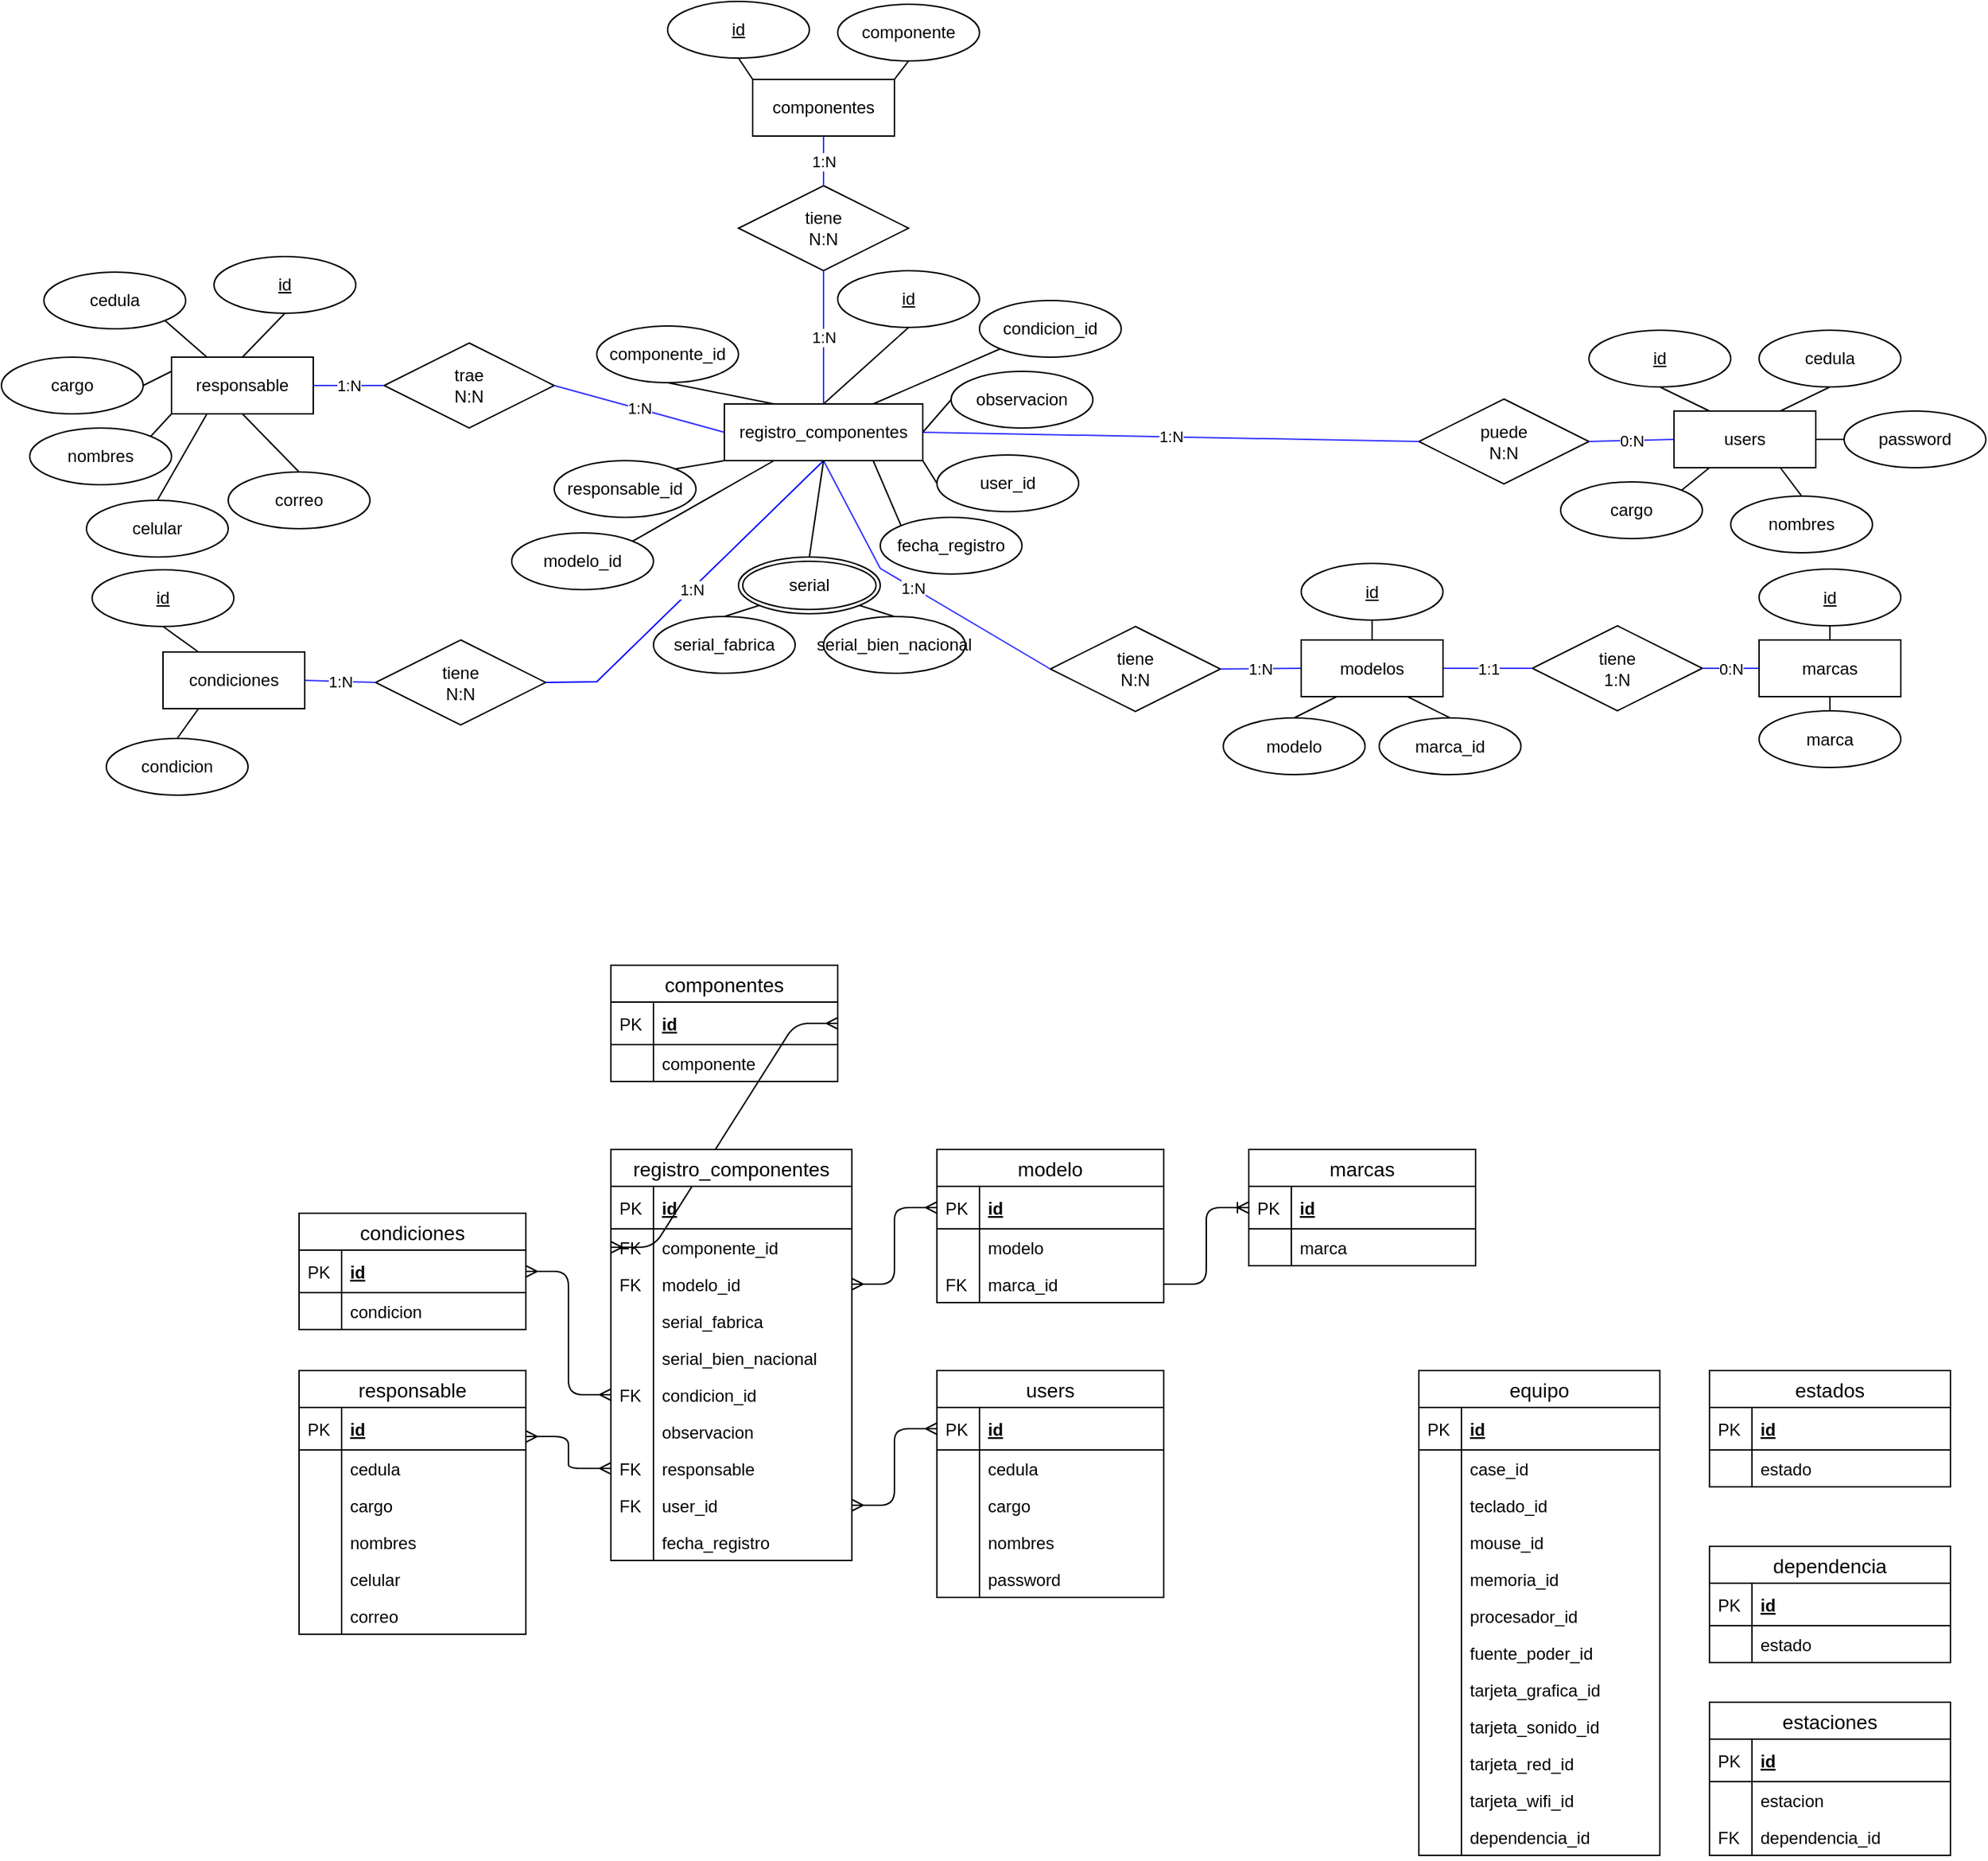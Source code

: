 <mxfile version="13.6.5">
    <diagram name="Page-1" id="9f46799a-70d6-7492-0946-bef42562c5a5">
        <mxGraphModel dx="1920" dy="467" grid="1" gridSize="10" guides="1" tooltips="1" connect="1" arrows="1" fold="1" page="1" pageScale="1" pageWidth="1100" pageHeight="850" background="#ffffff" math="0" shadow="0">
            <root>
                <mxCell id="0"/>
                <mxCell id="1" parent="0"/>
                <mxCell id="E0pZL3TKgqQUFF6P6SdY-88" value="&lt;div&gt;puede&lt;/div&gt;&lt;div&gt;N:N&lt;br&gt;&lt;/div&gt;" style="shape=rhombus;perimeter=rhombusPerimeter;whiteSpace=wrap;html=1;align=center;" parent="1" vertex="1">
                    <mxGeometry x="900" y="690.5" width="120" height="60" as="geometry"/>
                </mxCell>
                <mxCell id="E0pZL3TKgqQUFF6P6SdY-89" value="1:N" style="endArrow=none;html=1;rounded=0;exitX=1;exitY=0.5;exitDx=0;exitDy=0;entryX=0;entryY=0.5;entryDx=0;entryDy=0;strokeColor=#3333FF;" parent="1" source="E0pZL3TKgqQUFF6P6SdY-248" target="E0pZL3TKgqQUFF6P6SdY-88" edge="1">
                    <mxGeometry relative="1" as="geometry">
                        <mxPoint x="840" y="720.5" as="sourcePoint"/>
                        <mxPoint x="1050" y="769.5" as="targetPoint"/>
                    </mxGeometry>
                </mxCell>
                <mxCell id="E0pZL3TKgqQUFF6P6SdY-90" value="0:N" style="endArrow=none;html=1;rounded=0;exitX=1;exitY=0.5;exitDx=0;exitDy=0;entryX=0;entryY=0.5;entryDx=0;entryDy=0;strokeColor=#3333FF;" parent="1" source="E0pZL3TKgqQUFF6P6SdY-88" target="E0pZL3TKgqQUFF6P6SdY-220" edge="1">
                    <mxGeometry relative="1" as="geometry">
                        <mxPoint x="841.84" y="715.26" as="sourcePoint"/>
                        <mxPoint x="1070" y="720.5" as="targetPoint"/>
                    </mxGeometry>
                </mxCell>
                <mxCell id="E0pZL3TKgqQUFF6P6SdY-91" value="&lt;div&gt;tiene&lt;/div&gt;&lt;div&gt;N:N&lt;br&gt;&lt;/div&gt;" style="shape=rhombus;perimeter=rhombusPerimeter;whiteSpace=wrap;html=1;align=center;" parent="1" vertex="1">
                    <mxGeometry x="420" y="540" width="120" height="60" as="geometry"/>
                </mxCell>
                <mxCell id="E0pZL3TKgqQUFF6P6SdY-92" value="1:N" style="endArrow=none;html=1;rounded=0;exitX=0.5;exitY=1;exitDx=0;exitDy=0;strokeColor=#3333FF;" parent="1" source="E0pZL3TKgqQUFF6P6SdY-215" target="E0pZL3TKgqQUFF6P6SdY-91" edge="1">
                    <mxGeometry relative="1" as="geometry">
                        <mxPoint x="480" y="527" as="sourcePoint"/>
                        <mxPoint x="630" y="716.0" as="targetPoint"/>
                    </mxGeometry>
                </mxCell>
                <mxCell id="E0pZL3TKgqQUFF6P6SdY-93" value="1:N" style="endArrow=none;html=1;rounded=0;entryX=0.5;entryY=0;entryDx=0;entryDy=0;exitX=0.5;exitY=1;exitDx=0;exitDy=0;strokeColor=#3333FF;" parent="1" source="E0pZL3TKgqQUFF6P6SdY-91" target="E0pZL3TKgqQUFF6P6SdY-248" edge="1">
                    <mxGeometry relative="1" as="geometry">
                        <mxPoint x="540" y="442" as="sourcePoint"/>
                        <mxPoint x="530" y="570" as="targetPoint"/>
                    </mxGeometry>
                </mxCell>
                <mxCell id="E0pZL3TKgqQUFF6P6SdY-101" value="&lt;div&gt;tiene&lt;/div&gt;&lt;div&gt;N:N&lt;br&gt;&lt;/div&gt;" style="shape=rhombus;perimeter=rhombusPerimeter;whiteSpace=wrap;html=1;align=center;" parent="1" vertex="1">
                    <mxGeometry x="164" y="860.5" width="120" height="60" as="geometry"/>
                </mxCell>
                <mxCell id="E0pZL3TKgqQUFF6P6SdY-102" value="1:N" style="endArrow=none;html=1;rounded=0;exitX=1;exitY=0.5;exitDx=0;exitDy=0;entryX=0;entryY=0.5;entryDx=0;entryDy=0;strokeColor=#3333FF;" parent="1" source="E0pZL3TKgqQUFF6P6SdY-231" target="E0pZL3TKgqQUFF6P6SdY-101" edge="1">
                    <mxGeometry relative="1" as="geometry">
                        <mxPoint x="-160" y="951.0" as="sourcePoint"/>
                        <mxPoint x="180" y="874" as="targetPoint"/>
                    </mxGeometry>
                </mxCell>
                <mxCell id="E0pZL3TKgqQUFF6P6SdY-103" value="1:N" style="endArrow=none;html=1;rounded=0;entryX=0.5;entryY=1;entryDx=0;entryDy=0;exitX=1;exitY=0.5;exitDx=0;exitDy=0;strokeColor=#0000FF;" parent="1" source="E0pZL3TKgqQUFF6P6SdY-101" target="E0pZL3TKgqQUFF6P6SdY-248" edge="1">
                    <mxGeometry relative="1" as="geometry">
                        <mxPoint x="300" y="890" as="sourcePoint"/>
                        <mxPoint x="190" y="860" as="targetPoint"/>
                        <Array as="points">
                            <mxPoint x="320" y="890"/>
                        </Array>
                    </mxGeometry>
                </mxCell>
                <mxCell id="E0pZL3TKgqQUFF6P6SdY-104" value="&lt;div&gt;trae&lt;/div&gt;&lt;div&gt;N:N&lt;br&gt;&lt;/div&gt;" style="shape=rhombus;perimeter=rhombusPerimeter;whiteSpace=wrap;html=1;align=center;" parent="1" vertex="1">
                    <mxGeometry x="170" y="651" width="120" height="60" as="geometry"/>
                </mxCell>
                <mxCell id="E0pZL3TKgqQUFF6P6SdY-105" value="1:N" style="endArrow=none;html=1;rounded=0;exitX=1;exitY=0.5;exitDx=0;exitDy=0;entryX=0;entryY=0.5;entryDx=0;entryDy=0;strokeColor=#3333FF;" parent="1" source="E0pZL3TKgqQUFF6P6SdY-200" target="E0pZL3TKgqQUFF6P6SdY-104" edge="1">
                    <mxGeometry relative="1" as="geometry">
                        <mxPoint x="310" y="906" as="sourcePoint"/>
                        <mxPoint x="350" y="871" as="targetPoint"/>
                    </mxGeometry>
                </mxCell>
                <mxCell id="E0pZL3TKgqQUFF6P6SdY-106" value="1:N" style="endArrow=none;html=1;rounded=0;exitX=1;exitY=0.5;exitDx=0;exitDy=0;entryX=0;entryY=0.5;entryDx=0;entryDy=0;strokeColor=#3333FF;" parent="1" source="E0pZL3TKgqQUFF6P6SdY-104" target="E0pZL3TKgqQUFF6P6SdY-248" edge="1">
                    <mxGeometry relative="1" as="geometry">
                        <mxPoint x="-90" y="653" as="sourcePoint"/>
                        <mxPoint x="120" y="657" as="targetPoint"/>
                    </mxGeometry>
                </mxCell>
                <mxCell id="E0pZL3TKgqQUFF6P6SdY-107" value="&lt;div&gt;tiene&lt;/div&gt;&lt;div&gt;N:N&lt;br&gt;&lt;/div&gt;" style="shape=rhombus;perimeter=rhombusPerimeter;whiteSpace=wrap;html=1;align=center;" parent="1" vertex="1">
                    <mxGeometry x="640" y="851" width="120" height="60" as="geometry"/>
                </mxCell>
                <mxCell id="E0pZL3TKgqQUFF6P6SdY-108" value="1:N" style="endArrow=none;html=1;rounded=0;exitX=0.5;exitY=1;exitDx=0;exitDy=0;entryX=0;entryY=0.5;entryDx=0;entryDy=0;strokeColor=#3333FF;" parent="1" source="E0pZL3TKgqQUFF6P6SdY-248" target="E0pZL3TKgqQUFF6P6SdY-107" edge="1">
                    <mxGeometry relative="1" as="geometry">
                        <mxPoint x="840" y="748.5" as="sourcePoint"/>
                        <mxPoint x="910" y="730.5" as="targetPoint"/>
                        <Array as="points">
                            <mxPoint x="520" y="810"/>
                        </Array>
                    </mxGeometry>
                </mxCell>
                <mxCell id="E0pZL3TKgqQUFF6P6SdY-109" value="1:N" style="endArrow=none;html=1;rounded=0;exitX=1;exitY=0.5;exitDx=0;exitDy=0;entryX=0;entryY=0.5;entryDx=0;entryDy=0;strokeColor=#3333FF;" parent="1" source="E0pZL3TKgqQUFF6P6SdY-107" target="E0pZL3TKgqQUFF6P6SdY-241" edge="1">
                    <mxGeometry relative="1" as="geometry">
                        <mxPoint x="620" y="894" as="sourcePoint"/>
                        <mxPoint x="850" y="880" as="targetPoint"/>
                    </mxGeometry>
                </mxCell>
                <mxCell id="E0pZL3TKgqQUFF6P6SdY-111" value="&lt;div&gt;tiene&lt;/div&gt;&lt;div&gt;1:N&lt;br&gt;&lt;/div&gt;" style="shape=rhombus;perimeter=rhombusPerimeter;whiteSpace=wrap;html=1;align=center;" parent="1" vertex="1">
                    <mxGeometry x="980" y="850.5" width="120" height="60" as="geometry"/>
                </mxCell>
                <mxCell id="E0pZL3TKgqQUFF6P6SdY-112" value="1:1" style="endArrow=none;html=1;rounded=0;exitX=1;exitY=0.5;exitDx=0;exitDy=0;entryX=0;entryY=0.5;entryDx=0;entryDy=0;strokeColor=#3333FF;" parent="1" source="E0pZL3TKgqQUFF6P6SdY-241" target="E0pZL3TKgqQUFF6P6SdY-111" edge="1">
                    <mxGeometry relative="1" as="geometry">
                        <mxPoint x="917" y="881.5" as="sourcePoint"/>
                        <mxPoint x="1007" y="877.5" as="targetPoint"/>
                    </mxGeometry>
                </mxCell>
                <mxCell id="E0pZL3TKgqQUFF6P6SdY-113" value="0:N" style="endArrow=none;html=1;rounded=0;entryX=0;entryY=0.5;entryDx=0;entryDy=0;exitX=1;exitY=0.5;exitDx=0;exitDy=0;strokeColor=#3333FF;" parent="1" source="E0pZL3TKgqQUFF6P6SdY-111" target="E0pZL3TKgqQUFF6P6SdY-236" edge="1">
                    <mxGeometry relative="1" as="geometry">
                        <mxPoint x="1110" y="890.5" as="sourcePoint"/>
                        <mxPoint x="1170" y="880.5" as="targetPoint"/>
                    </mxGeometry>
                </mxCell>
                <mxCell id="E0pZL3TKgqQUFF6P6SdY-130" value="" style="edgeStyle=entityRelationEdgeStyle;fontSize=12;html=1;endArrow=ERoneToMany;exitX=1;exitY=0.5;exitDx=0;exitDy=0;entryX=0;entryY=0.5;entryDx=0;entryDy=0;" parent="1" source="E0pZL3TKgqQUFF6P6SdY-119" target="E0pZL3TKgqQUFF6P6SdY-124" edge="1">
                    <mxGeometry width="100" height="100" relative="1" as="geometry">
                        <mxPoint x="550" y="1160" as="sourcePoint"/>
                        <mxPoint x="650" y="1060" as="targetPoint"/>
                    </mxGeometry>
                </mxCell>
                <mxCell id="E0pZL3TKgqQUFF6P6SdY-154" value="" style="edgeStyle=entityRelationEdgeStyle;fontSize=12;html=1;endArrow=ERmany;startArrow=ERmany;entryX=0;entryY=0.5;entryDx=0;entryDy=0;exitX=1;exitY=0.5;exitDx=0;exitDy=0;" parent="1" source="E0pZL3TKgqQUFF6P6SdY-138" target="E0pZL3TKgqQUFF6P6SdY-115" edge="1">
                    <mxGeometry width="100" height="100" relative="1" as="geometry">
                        <mxPoint x="410" y="1190" as="sourcePoint"/>
                        <mxPoint x="510" y="1090" as="targetPoint"/>
                    </mxGeometry>
                </mxCell>
                <mxCell id="E0pZL3TKgqQUFF6P6SdY-166" value="" style="edgeStyle=entityRelationEdgeStyle;fontSize=12;html=1;endArrow=ERmany;startArrow=ERmany;exitX=1;exitY=0.5;exitDx=0;exitDy=0;entryX=0;entryY=0.5;entryDx=0;entryDy=0;" parent="1" source="E0pZL3TKgqQUFF6P6SdY-150" target="E0pZL3TKgqQUFF6P6SdY-156" edge="1">
                    <mxGeometry width="100" height="100" relative="1" as="geometry">
                        <mxPoint x="320" y="1420" as="sourcePoint"/>
                        <mxPoint x="420" y="1320" as="targetPoint"/>
                    </mxGeometry>
                </mxCell>
                <mxCell id="E0pZL3TKgqQUFF6P6SdY-178" value="" style="edgeStyle=entityRelationEdgeStyle;fontSize=12;html=1;endArrow=ERmany;startArrow=ERmany;entryX=0;entryY=0.5;entryDx=0;entryDy=0;exitX=1;exitY=0.5;exitDx=0;exitDy=0;" parent="1" source="E0pZL3TKgqQUFF6P6SdY-173" target="E0pZL3TKgqQUFF6P6SdY-134" edge="1">
                    <mxGeometry width="100" height="100" relative="1" as="geometry">
                        <mxPoint x="180" y="1420" as="sourcePoint"/>
                        <mxPoint x="280" y="1320" as="targetPoint"/>
                    </mxGeometry>
                </mxCell>
                <mxCell id="E0pZL3TKgqQUFF6P6SdY-192" value="" style="edgeStyle=entityRelationEdgeStyle;fontSize=12;html=1;endArrow=ERmany;startArrow=ERmany;entryX=0;entryY=0.5;entryDx=0;entryDy=0;exitX=1;exitY=0.25;exitDx=0;exitDy=0;" parent="1" source="E0pZL3TKgqQUFF6P6SdY-179" target="E0pZL3TKgqQUFF6P6SdY-148" edge="1">
                    <mxGeometry width="100" height="100" relative="1" as="geometry">
                        <mxPoint x="60" y="1350" as="sourcePoint"/>
                        <mxPoint x="160" y="1250" as="targetPoint"/>
                    </mxGeometry>
                </mxCell>
                <mxCell id="E0pZL3TKgqQUFF6P6SdY-199" value="" style="edgeStyle=entityRelationEdgeStyle;fontSize=12;html=1;endArrow=ERmany;startArrow=ERmany;exitX=1;exitY=0.5;exitDx=0;exitDy=0;entryX=0;entryY=0.5;entryDx=0;entryDy=0;" parent="1" source="E0pZL3TKgqQUFF6P6SdY-194" target="E0pZL3TKgqQUFF6P6SdY-144" edge="1">
                    <mxGeometry width="100" height="100" relative="1" as="geometry">
                        <mxPoint x="60" y="1480" as="sourcePoint"/>
                        <mxPoint x="160" y="1380" as="targetPoint"/>
                    </mxGeometry>
                </mxCell>
                <mxCell id="E0pZL3TKgqQUFF6P6SdY-200" value="responsable" style="whiteSpace=wrap;html=1;align=center;" parent="1" vertex="1">
                    <mxGeometry x="20" y="661" width="100" height="40" as="geometry"/>
                </mxCell>
                <mxCell id="E0pZL3TKgqQUFF6P6SdY-201" value="cedula" style="ellipse;whiteSpace=wrap;html=1;align=center;" parent="1" vertex="1">
                    <mxGeometry x="-70" y="601" width="100" height="40" as="geometry"/>
                </mxCell>
                <mxCell id="E0pZL3TKgqQUFF6P6SdY-202" value="id" style="ellipse;whiteSpace=wrap;html=1;align=center;fontStyle=4;" parent="1" vertex="1">
                    <mxGeometry x="50" y="590" width="100" height="40" as="geometry"/>
                </mxCell>
                <mxCell id="E0pZL3TKgqQUFF6P6SdY-203" value="cargo" style="ellipse;whiteSpace=wrap;html=1;align=center;" parent="1" vertex="1">
                    <mxGeometry x="-100" y="661" width="100" height="40" as="geometry"/>
                </mxCell>
                <mxCell id="E0pZL3TKgqQUFF6P6SdY-204" value="nombres" style="ellipse;whiteSpace=wrap;html=1;align=center;" parent="1" vertex="1">
                    <mxGeometry x="-80" y="711" width="100" height="40" as="geometry"/>
                </mxCell>
                <mxCell id="E0pZL3TKgqQUFF6P6SdY-205" value="celular" style="ellipse;whiteSpace=wrap;html=1;align=center;" parent="1" vertex="1">
                    <mxGeometry x="-40" y="762" width="100" height="40" as="geometry"/>
                </mxCell>
                <mxCell id="E0pZL3TKgqQUFF6P6SdY-206" value="correo" style="ellipse;whiteSpace=wrap;html=1;align=center;" parent="1" vertex="1">
                    <mxGeometry x="60" y="742" width="100" height="40" as="geometry"/>
                </mxCell>
                <mxCell id="E0pZL3TKgqQUFF6P6SdY-207" value="" style="endArrow=none;html=1;rounded=0;exitX=0.5;exitY=1;exitDx=0;exitDy=0;entryX=0.5;entryY=0;entryDx=0;entryDy=0;" parent="1" source="E0pZL3TKgqQUFF6P6SdY-202" target="E0pZL3TKgqQUFF6P6SdY-200" edge="1">
                    <mxGeometry relative="1" as="geometry">
                        <mxPoint x="260" y="781" as="sourcePoint"/>
                        <mxPoint x="420" y="781" as="targetPoint"/>
                    </mxGeometry>
                </mxCell>
                <mxCell id="E0pZL3TKgqQUFF6P6SdY-208" value="" style="endArrow=none;html=1;rounded=0;exitX=1;exitY=1;exitDx=0;exitDy=0;entryX=0.25;entryY=0;entryDx=0;entryDy=0;" parent="1" source="E0pZL3TKgqQUFF6P6SdY-201" target="E0pZL3TKgqQUFF6P6SdY-200" edge="1">
                    <mxGeometry relative="1" as="geometry">
                        <mxPoint x="80" y="621" as="sourcePoint"/>
                        <mxPoint x="80" y="671" as="targetPoint"/>
                    </mxGeometry>
                </mxCell>
                <mxCell id="E0pZL3TKgqQUFF6P6SdY-209" value="" style="endArrow=none;html=1;rounded=0;exitX=1;exitY=0.5;exitDx=0;exitDy=0;entryX=0;entryY=0.25;entryDx=0;entryDy=0;" parent="1" source="E0pZL3TKgqQUFF6P6SdY-203" target="E0pZL3TKgqQUFF6P6SdY-200" edge="1">
                    <mxGeometry relative="1" as="geometry">
                        <mxPoint x="25.355" y="645.142" as="sourcePoint"/>
                        <mxPoint x="55" y="671" as="targetPoint"/>
                    </mxGeometry>
                </mxCell>
                <mxCell id="E0pZL3TKgqQUFF6P6SdY-210" value="" style="endArrow=none;html=1;rounded=0;exitX=1;exitY=0;exitDx=0;exitDy=0;entryX=0;entryY=1;entryDx=0;entryDy=0;" parent="1" source="E0pZL3TKgqQUFF6P6SdY-204" target="E0pZL3TKgqQUFF6P6SdY-200" edge="1">
                    <mxGeometry relative="1" as="geometry">
                        <mxPoint x="10" y="691" as="sourcePoint"/>
                        <mxPoint x="30" y="681" as="targetPoint"/>
                    </mxGeometry>
                </mxCell>
                <mxCell id="E0pZL3TKgqQUFF6P6SdY-211" value="" style="endArrow=none;html=1;rounded=0;exitX=0.5;exitY=0;exitDx=0;exitDy=0;entryX=0.25;entryY=1;entryDx=0;entryDy=0;" parent="1" source="E0pZL3TKgqQUFF6P6SdY-205" target="E0pZL3TKgqQUFF6P6SdY-200" edge="1">
                    <mxGeometry relative="1" as="geometry">
                        <mxPoint x="15.355" y="746.858" as="sourcePoint"/>
                        <mxPoint x="30" y="711" as="targetPoint"/>
                    </mxGeometry>
                </mxCell>
                <mxCell id="E0pZL3TKgqQUFF6P6SdY-212" value="" style="endArrow=none;html=1;rounded=0;exitX=0.5;exitY=0;exitDx=0;exitDy=0;entryX=0.5;entryY=1;entryDx=0;entryDy=0;" parent="1" source="E0pZL3TKgqQUFF6P6SdY-206" target="E0pZL3TKgqQUFF6P6SdY-200" edge="1">
                    <mxGeometry relative="1" as="geometry">
                        <mxPoint x="50" y="801" as="sourcePoint"/>
                        <mxPoint x="55" y="711" as="targetPoint"/>
                    </mxGeometry>
                </mxCell>
                <mxCell id="E0pZL3TKgqQUFF6P6SdY-215" value="componentes" style="whiteSpace=wrap;html=1;align=center;" parent="1" vertex="1">
                    <mxGeometry x="430" y="465" width="100" height="40" as="geometry"/>
                </mxCell>
                <mxCell id="E0pZL3TKgqQUFF6P6SdY-216" value="id" style="ellipse;whiteSpace=wrap;html=1;align=center;fontStyle=4;" parent="1" vertex="1">
                    <mxGeometry x="370" y="410" width="100" height="40" as="geometry"/>
                </mxCell>
                <mxCell id="E0pZL3TKgqQUFF6P6SdY-217" value="componente" style="ellipse;whiteSpace=wrap;html=1;align=center;" parent="1" vertex="1">
                    <mxGeometry x="490" y="412" width="100" height="40" as="geometry"/>
                </mxCell>
                <mxCell id="E0pZL3TKgqQUFF6P6SdY-218" value="" style="endArrow=none;html=1;rounded=0;exitX=0.5;exitY=1;exitDx=0;exitDy=0;entryX=0;entryY=0;entryDx=0;entryDy=0;" parent="1" source="E0pZL3TKgqQUFF6P6SdY-216" target="E0pZL3TKgqQUFF6P6SdY-215" edge="1">
                    <mxGeometry relative="1" as="geometry">
                        <mxPoint x="110" y="605" as="sourcePoint"/>
                        <mxPoint x="80" y="645" as="targetPoint"/>
                    </mxGeometry>
                </mxCell>
                <mxCell id="E0pZL3TKgqQUFF6P6SdY-219" value="" style="endArrow=none;html=1;rounded=0;entryX=0.5;entryY=1;entryDx=0;entryDy=0;exitX=1;exitY=0;exitDx=0;exitDy=0;" parent="1" source="E0pZL3TKgqQUFF6P6SdY-215" target="E0pZL3TKgqQUFF6P6SdY-217" edge="1">
                    <mxGeometry relative="1" as="geometry">
                        <mxPoint x="540" y="475" as="sourcePoint"/>
                        <mxPoint x="440" y="475" as="targetPoint"/>
                    </mxGeometry>
                </mxCell>
                <mxCell id="E0pZL3TKgqQUFF6P6SdY-220" value="users" style="whiteSpace=wrap;html=1;align=center;" parent="1" vertex="1">
                    <mxGeometry x="1080" y="699" width="100" height="40" as="geometry"/>
                </mxCell>
                <mxCell id="E0pZL3TKgqQUFF6P6SdY-221" value="id" style="ellipse;whiteSpace=wrap;html=1;align=center;fontStyle=4;" parent="1" vertex="1">
                    <mxGeometry x="1020" y="642" width="100" height="40" as="geometry"/>
                </mxCell>
                <mxCell id="E0pZL3TKgqQUFF6P6SdY-222" value="cedula" style="ellipse;whiteSpace=wrap;html=1;align=center;" parent="1" vertex="1">
                    <mxGeometry x="1140" y="642" width="100" height="40" as="geometry"/>
                </mxCell>
                <mxCell id="E0pZL3TKgqQUFF6P6SdY-223" value="cargo" style="ellipse;whiteSpace=wrap;html=1;align=center;" parent="1" vertex="1">
                    <mxGeometry x="1000" y="749" width="100" height="40" as="geometry"/>
                </mxCell>
                <mxCell id="E0pZL3TKgqQUFF6P6SdY-224" value="nombres" style="ellipse;whiteSpace=wrap;html=1;align=center;" parent="1" vertex="1">
                    <mxGeometry x="1120" y="759" width="100" height="40" as="geometry"/>
                </mxCell>
                <mxCell id="E0pZL3TKgqQUFF6P6SdY-225" value="password" style="ellipse;whiteSpace=wrap;html=1;align=center;" parent="1" vertex="1">
                    <mxGeometry x="1200" y="699" width="100" height="40" as="geometry"/>
                </mxCell>
                <mxCell id="E0pZL3TKgqQUFF6P6SdY-226" value="" style="endArrow=none;html=1;rounded=0;entryX=0.5;entryY=1;entryDx=0;entryDy=0;exitX=0.25;exitY=0;exitDx=0;exitDy=0;" parent="1" source="E0pZL3TKgqQUFF6P6SdY-220" target="E0pZL3TKgqQUFF6P6SdY-221" edge="1">
                    <mxGeometry relative="1" as="geometry">
                        <mxPoint x="810" y="719" as="sourcePoint"/>
                        <mxPoint x="970" y="719" as="targetPoint"/>
                    </mxGeometry>
                </mxCell>
                <mxCell id="E0pZL3TKgqQUFF6P6SdY-227" value="" style="endArrow=none;html=1;rounded=0;entryX=0.5;entryY=1;entryDx=0;entryDy=0;exitX=0.75;exitY=0;exitDx=0;exitDy=0;" parent="1" source="E0pZL3TKgqQUFF6P6SdY-220" target="E0pZL3TKgqQUFF6P6SdY-222" edge="1">
                    <mxGeometry relative="1" as="geometry">
                        <mxPoint x="1115.0" y="709.0" as="sourcePoint"/>
                        <mxPoint x="1070" y="679.0" as="targetPoint"/>
                    </mxGeometry>
                </mxCell>
                <mxCell id="E0pZL3TKgqQUFF6P6SdY-228" value="" style="endArrow=none;html=1;rounded=0;entryX=0;entryY=0.5;entryDx=0;entryDy=0;exitX=1;exitY=0.5;exitDx=0;exitDy=0;" parent="1" source="E0pZL3TKgqQUFF6P6SdY-220" target="E0pZL3TKgqQUFF6P6SdY-225" edge="1">
                    <mxGeometry relative="1" as="geometry">
                        <mxPoint x="1165.0" y="709.0" as="sourcePoint"/>
                        <mxPoint x="1200.0" y="679.0" as="targetPoint"/>
                    </mxGeometry>
                </mxCell>
                <mxCell id="E0pZL3TKgqQUFF6P6SdY-229" value="" style="endArrow=none;html=1;rounded=0;entryX=0.5;entryY=0;entryDx=0;entryDy=0;exitX=0.75;exitY=1;exitDx=0;exitDy=0;" parent="1" source="E0pZL3TKgqQUFF6P6SdY-220" target="E0pZL3TKgqQUFF6P6SdY-224" edge="1">
                    <mxGeometry relative="1" as="geometry">
                        <mxPoint x="1190.0" y="729.0" as="sourcePoint"/>
                        <mxPoint x="1230.0" y="729.0" as="targetPoint"/>
                    </mxGeometry>
                </mxCell>
                <mxCell id="E0pZL3TKgqQUFF6P6SdY-230" value="" style="endArrow=none;html=1;rounded=0;entryX=0.25;entryY=1;entryDx=0;entryDy=0;exitX=1;exitY=0;exitDx=0;exitDy=0;" parent="1" source="E0pZL3TKgqQUFF6P6SdY-223" target="E0pZL3TKgqQUFF6P6SdY-220" edge="1">
                    <mxGeometry relative="1" as="geometry">
                        <mxPoint x="1165.0" y="749.0" as="sourcePoint"/>
                        <mxPoint x="1170.0" y="769.0" as="targetPoint"/>
                    </mxGeometry>
                </mxCell>
                <mxCell id="E0pZL3TKgqQUFF6P6SdY-231" value="condiciones" style="whiteSpace=wrap;html=1;align=center;" parent="1" vertex="1">
                    <mxGeometry x="14" y="869" width="100" height="40" as="geometry"/>
                </mxCell>
                <mxCell id="E0pZL3TKgqQUFF6P6SdY-232" value="id" style="ellipse;whiteSpace=wrap;html=1;align=center;fontStyle=4;" parent="1" vertex="1">
                    <mxGeometry x="-36" y="811" width="100" height="40" as="geometry"/>
                </mxCell>
                <mxCell id="E0pZL3TKgqQUFF6P6SdY-233" value="condicion" style="ellipse;whiteSpace=wrap;html=1;align=center;" parent="1" vertex="1">
                    <mxGeometry x="-26" y="930" width="100" height="40" as="geometry"/>
                </mxCell>
                <mxCell id="E0pZL3TKgqQUFF6P6SdY-234" value="" style="endArrow=none;html=1;rounded=0;exitX=0.5;exitY=1;exitDx=0;exitDy=0;entryX=0.25;entryY=0;entryDx=0;entryDy=0;" parent="1" source="E0pZL3TKgqQUFF6P6SdY-232" target="E0pZL3TKgqQUFF6P6SdY-231" edge="1">
                    <mxGeometry relative="1" as="geometry">
                        <mxPoint x="-20" y="846" as="sourcePoint"/>
                        <mxPoint x="-30" y="856" as="targetPoint"/>
                    </mxGeometry>
                </mxCell>
                <mxCell id="E0pZL3TKgqQUFF6P6SdY-235" value="" style="endArrow=none;html=1;rounded=0;exitX=0.25;exitY=1;exitDx=0;exitDy=0;entryX=0.5;entryY=0;entryDx=0;entryDy=0;" parent="1" source="E0pZL3TKgqQUFF6P6SdY-231" target="E0pZL3TKgqQUFF6P6SdY-233" edge="1">
                    <mxGeometry relative="1" as="geometry">
                        <mxPoint x="-70" y="826" as="sourcePoint"/>
                        <mxPoint x="-25" y="876" as="targetPoint"/>
                    </mxGeometry>
                </mxCell>
                <mxCell id="E0pZL3TKgqQUFF6P6SdY-236" value="marcas" style="whiteSpace=wrap;html=1;align=center;" parent="1" vertex="1">
                    <mxGeometry x="1140" y="860.5" width="100" height="40" as="geometry"/>
                </mxCell>
                <mxCell id="E0pZL3TKgqQUFF6P6SdY-237" value="id" style="ellipse;whiteSpace=wrap;html=1;align=center;fontStyle=4;" parent="1" vertex="1">
                    <mxGeometry x="1140" y="810.5" width="100" height="40" as="geometry"/>
                </mxCell>
                <mxCell id="E0pZL3TKgqQUFF6P6SdY-238" value="marca" style="ellipse;whiteSpace=wrap;html=1;align=center;" parent="1" vertex="1">
                    <mxGeometry x="1140" y="910.5" width="100" height="40" as="geometry"/>
                </mxCell>
                <mxCell id="E0pZL3TKgqQUFF6P6SdY-239" value="" style="endArrow=none;html=1;rounded=0;entryX=0.5;entryY=0;entryDx=0;entryDy=0;exitX=0.5;exitY=1;exitDx=0;exitDy=0;" parent="1" source="E0pZL3TKgqQUFF6P6SdY-237" target="E0pZL3TKgqQUFF6P6SdY-236" edge="1">
                    <mxGeometry relative="1" as="geometry">
                        <mxPoint x="835" y="690" as="sourcePoint"/>
                        <mxPoint x="850" y="710" as="targetPoint"/>
                    </mxGeometry>
                </mxCell>
                <mxCell id="E0pZL3TKgqQUFF6P6SdY-240" value="" style="endArrow=none;html=1;rounded=0;entryX=0.5;entryY=0;entryDx=0;entryDy=0;exitX=0.5;exitY=1;exitDx=0;exitDy=0;" parent="1" source="E0pZL3TKgqQUFF6P6SdY-236" target="E0pZL3TKgqQUFF6P6SdY-238" edge="1">
                    <mxGeometry relative="1" as="geometry">
                        <mxPoint x="1200" y="852.5" as="sourcePoint"/>
                        <mxPoint x="1200" y="870.5" as="targetPoint"/>
                    </mxGeometry>
                </mxCell>
                <mxCell id="E0pZL3TKgqQUFF6P6SdY-241" value="modelos" style="whiteSpace=wrap;html=1;align=center;" parent="1" vertex="1">
                    <mxGeometry x="817" y="860.5" width="100" height="40" as="geometry"/>
                </mxCell>
                <mxCell id="E0pZL3TKgqQUFF6P6SdY-242" value="id" style="ellipse;whiteSpace=wrap;html=1;align=center;fontStyle=4;" parent="1" vertex="1">
                    <mxGeometry x="817" y="806.5" width="100" height="40" as="geometry"/>
                </mxCell>
                <mxCell id="E0pZL3TKgqQUFF6P6SdY-243" value="modelo" style="ellipse;whiteSpace=wrap;html=1;align=center;" parent="1" vertex="1">
                    <mxGeometry x="762" y="915.5" width="100" height="40" as="geometry"/>
                </mxCell>
                <mxCell id="E0pZL3TKgqQUFF6P6SdY-244" value="marca_id" style="ellipse;whiteSpace=wrap;html=1;align=center;" parent="1" vertex="1">
                    <mxGeometry x="872" y="915.5" width="100" height="40" as="geometry"/>
                </mxCell>
                <mxCell id="E0pZL3TKgqQUFF6P6SdY-245" value="" style="endArrow=none;html=1;rounded=0;exitX=0.5;exitY=1;exitDx=0;exitDy=0;entryX=0.5;entryY=0;entryDx=0;entryDy=0;" parent="1" source="E0pZL3TKgqQUFF6P6SdY-242" target="E0pZL3TKgqQUFF6P6SdY-241" edge="1">
                    <mxGeometry relative="1" as="geometry">
                        <mxPoint x="927" y="943.5" as="sourcePoint"/>
                        <mxPoint x="1087" y="943.5" as="targetPoint"/>
                    </mxGeometry>
                </mxCell>
                <mxCell id="E0pZL3TKgqQUFF6P6SdY-246" value="" style="endArrow=none;html=1;rounded=0;exitX=0.25;exitY=1;exitDx=0;exitDy=0;entryX=0.5;entryY=0;entryDx=0;entryDy=0;" parent="1" source="E0pZL3TKgqQUFF6P6SdY-241" target="E0pZL3TKgqQUFF6P6SdY-243" edge="1">
                    <mxGeometry relative="1" as="geometry">
                        <mxPoint x="877" y="843.5" as="sourcePoint"/>
                        <mxPoint x="877" y="870.5" as="targetPoint"/>
                    </mxGeometry>
                </mxCell>
                <mxCell id="E0pZL3TKgqQUFF6P6SdY-247" value="" style="endArrow=none;html=1;rounded=0;exitX=0.75;exitY=1;exitDx=0;exitDy=0;entryX=0.5;entryY=0;entryDx=0;entryDy=0;" parent="1" source="E0pZL3TKgqQUFF6P6SdY-241" target="E0pZL3TKgqQUFF6P6SdY-244" edge="1">
                    <mxGeometry relative="1" as="geometry">
                        <mxPoint x="852" y="910.5" as="sourcePoint"/>
                        <mxPoint x="824" y="935.5" as="targetPoint"/>
                    </mxGeometry>
                </mxCell>
                <mxCell id="E0pZL3TKgqQUFF6P6SdY-248" value="registro_componentes" style="whiteSpace=wrap;html=1;align=center;" parent="1" vertex="1">
                    <mxGeometry x="410" y="694" width="140" height="40" as="geometry"/>
                </mxCell>
                <mxCell id="E0pZL3TKgqQUFF6P6SdY-249" value="id" style="ellipse;whiteSpace=wrap;html=1;align=center;fontStyle=4;" parent="1" vertex="1">
                    <mxGeometry x="490" y="600" width="100" height="40" as="geometry"/>
                </mxCell>
                <mxCell id="E0pZL3TKgqQUFF6P6SdY-250" value="componente_id" style="ellipse;whiteSpace=wrap;html=1;align=center;" parent="1" vertex="1">
                    <mxGeometry x="320" y="639" width="100" height="40" as="geometry"/>
                </mxCell>
                <mxCell id="E0pZL3TKgqQUFF6P6SdY-251" value="modelo_id" style="ellipse;whiteSpace=wrap;html=1;align=center;" parent="1" vertex="1">
                    <mxGeometry x="260" y="785" width="100" height="40" as="geometry"/>
                </mxCell>
                <mxCell id="E0pZL3TKgqQUFF6P6SdY-252" value="serial_fabrica" style="ellipse;whiteSpace=wrap;html=1;align=center;" parent="1" vertex="1">
                    <mxGeometry x="360" y="844" width="100" height="40" as="geometry"/>
                </mxCell>
                <mxCell id="E0pZL3TKgqQUFF6P6SdY-253" value="serial_bien_nacional" style="ellipse;whiteSpace=wrap;html=1;align=center;" parent="1" vertex="1">
                    <mxGeometry x="480" y="844" width="100" height="40" as="geometry"/>
                </mxCell>
                <mxCell id="E0pZL3TKgqQUFF6P6SdY-254" value="condicion_id" style="ellipse;whiteSpace=wrap;html=1;align=center;" parent="1" vertex="1">
                    <mxGeometry x="590" y="621" width="100" height="40" as="geometry"/>
                </mxCell>
                <mxCell id="E0pZL3TKgqQUFF6P6SdY-255" value="observacion" style="ellipse;whiteSpace=wrap;html=1;align=center;" parent="1" vertex="1">
                    <mxGeometry x="570" y="671" width="100" height="40" as="geometry"/>
                </mxCell>
                <mxCell id="E0pZL3TKgqQUFF6P6SdY-256" value="responsable_id" style="ellipse;whiteSpace=wrap;html=1;align=center;" parent="1" vertex="1">
                    <mxGeometry x="290" y="734" width="100" height="40" as="geometry"/>
                </mxCell>
                <mxCell id="E0pZL3TKgqQUFF6P6SdY-257" value="user_id" style="ellipse;whiteSpace=wrap;html=1;align=center;" parent="1" vertex="1">
                    <mxGeometry x="560" y="730" width="100" height="40" as="geometry"/>
                </mxCell>
                <mxCell id="E0pZL3TKgqQUFF6P6SdY-258" value="fecha_registro" style="ellipse;whiteSpace=wrap;html=1;align=center;" parent="1" vertex="1">
                    <mxGeometry x="520" y="774" width="100" height="40" as="geometry"/>
                </mxCell>
                <mxCell id="E0pZL3TKgqQUFF6P6SdY-259" value="" style="endArrow=none;html=1;rounded=0;exitX=0.5;exitY=1;exitDx=0;exitDy=0;entryX=0.5;entryY=0;entryDx=0;entryDy=0;" parent="1" source="E0pZL3TKgqQUFF6P6SdY-249" target="E0pZL3TKgqQUFF6P6SdY-248" edge="1">
                    <mxGeometry relative="1" as="geometry">
                        <mxPoint x="470" y="764" as="sourcePoint"/>
                        <mxPoint x="630" y="764" as="targetPoint"/>
                    </mxGeometry>
                </mxCell>
                <mxCell id="E0pZL3TKgqQUFF6P6SdY-260" value="" style="endArrow=none;html=1;rounded=0;exitX=0.5;exitY=1;exitDx=0;exitDy=0;entryX=0.25;entryY=0;entryDx=0;entryDy=0;" parent="1" source="E0pZL3TKgqQUFF6P6SdY-250" target="E0pZL3TKgqQUFF6P6SdY-248" edge="1">
                    <mxGeometry relative="1" as="geometry">
                        <mxPoint x="490" y="676" as="sourcePoint"/>
                        <mxPoint x="490" y="704" as="targetPoint"/>
                    </mxGeometry>
                </mxCell>
                <mxCell id="E0pZL3TKgqQUFF6P6SdY-261" value="" style="endArrow=none;html=1;rounded=0;exitX=0.5;exitY=0;exitDx=0;exitDy=0;entryX=0;entryY=1;entryDx=0;entryDy=0;" parent="1" source="E0pZL3TKgqQUFF6P6SdY-252" target="E0pZL3TKgqQUFF6P6SdY-264" edge="1">
                    <mxGeometry relative="1" as="geometry">
                        <mxPoint x="350" y="673" as="sourcePoint"/>
                        <mxPoint x="425" y="693" as="targetPoint"/>
                    </mxGeometry>
                </mxCell>
                <mxCell id="E0pZL3TKgqQUFF6P6SdY-263" value="" style="endArrow=none;html=1;rounded=0;exitX=0.5;exitY=1;exitDx=0;exitDy=0;entryX=0.5;entryY=0;entryDx=0;entryDy=0;" parent="1" source="E0pZL3TKgqQUFF6P6SdY-248" target="E0pZL3TKgqQUFF6P6SdY-264" edge="1">
                    <mxGeometry relative="1" as="geometry">
                        <mxPoint x="490" y="676" as="sourcePoint"/>
                        <mxPoint x="480" y="754" as="targetPoint"/>
                    </mxGeometry>
                </mxCell>
                <mxCell id="E0pZL3TKgqQUFF6P6SdY-264" value="serial" style="ellipse;shape=doubleEllipse;margin=3;whiteSpace=wrap;html=1;align=center;" parent="1" vertex="1">
                    <mxGeometry x="420" y="802" width="100" height="40" as="geometry"/>
                </mxCell>
                <mxCell id="E0pZL3TKgqQUFF6P6SdY-265" value="" style="endArrow=none;html=1;rounded=0;exitX=0.5;exitY=0;exitDx=0;exitDy=0;entryX=1;entryY=1;entryDx=0;entryDy=0;" parent="1" source="E0pZL3TKgqQUFF6P6SdY-253" target="E0pZL3TKgqQUFF6P6SdY-264" edge="1">
                    <mxGeometry relative="1" as="geometry">
                        <mxPoint x="390" y="795" as="sourcePoint"/>
                        <mxPoint x="424.645" y="787.142" as="targetPoint"/>
                    </mxGeometry>
                </mxCell>
                <mxCell id="E0pZL3TKgqQUFF6P6SdY-266" value="" style="endArrow=none;html=1;rounded=0;exitX=0;exitY=1;exitDx=0;exitDy=0;entryX=0.75;entryY=0;entryDx=0;entryDy=0;" parent="1" source="E0pZL3TKgqQUFF6P6SdY-254" target="E0pZL3TKgqQUFF6P6SdY-248" edge="1">
                    <mxGeometry relative="1" as="geometry">
                        <mxPoint x="380" y="684" as="sourcePoint"/>
                        <mxPoint x="455" y="704" as="targetPoint"/>
                    </mxGeometry>
                </mxCell>
                <mxCell id="E0pZL3TKgqQUFF6P6SdY-267" value="" style="endArrow=none;html=1;rounded=0;exitX=0;exitY=0.5;exitDx=0;exitDy=0;entryX=1;entryY=0.5;entryDx=0;entryDy=0;" parent="1" source="E0pZL3TKgqQUFF6P6SdY-255" target="E0pZL3TKgqQUFF6P6SdY-248" edge="1">
                    <mxGeometry relative="1" as="geometry">
                        <mxPoint x="600" y="684" as="sourcePoint"/>
                        <mxPoint x="525" y="704" as="targetPoint"/>
                    </mxGeometry>
                </mxCell>
                <mxCell id="E0pZL3TKgqQUFF6P6SdY-268" value="" style="endArrow=none;html=1;rounded=0;exitX=1;exitY=0;exitDx=0;exitDy=0;entryX=0;entryY=1;entryDx=0;entryDy=0;" parent="1" source="E0pZL3TKgqQUFF6P6SdY-256" target="E0pZL3TKgqQUFF6P6SdY-248" edge="1">
                    <mxGeometry relative="1" as="geometry">
                        <mxPoint x="380" y="684" as="sourcePoint"/>
                        <mxPoint x="455" y="704" as="targetPoint"/>
                    </mxGeometry>
                </mxCell>
                <mxCell id="E0pZL3TKgqQUFF6P6SdY-269" value="" style="endArrow=none;html=1;rounded=0;exitX=0;exitY=0.5;exitDx=0;exitDy=0;entryX=1;entryY=1;entryDx=0;entryDy=0;" parent="1" source="E0pZL3TKgqQUFF6P6SdY-257" target="E0pZL3TKgqQUFF6P6SdY-248" edge="1">
                    <mxGeometry relative="1" as="geometry">
                        <mxPoint x="580" y="724" as="sourcePoint"/>
                        <mxPoint x="560" y="724" as="targetPoint"/>
                    </mxGeometry>
                </mxCell>
                <mxCell id="E0pZL3TKgqQUFF6P6SdY-270" value="" style="endArrow=none;html=1;rounded=0;exitX=0;exitY=0;exitDx=0;exitDy=0;entryX=0.75;entryY=1;entryDx=0;entryDy=0;" parent="1" source="E0pZL3TKgqQUFF6P6SdY-258" target="E0pZL3TKgqQUFF6P6SdY-248" edge="1">
                    <mxGeometry relative="1" as="geometry">
                        <mxPoint x="580" y="773" as="sourcePoint"/>
                        <mxPoint x="540" y="754" as="targetPoint"/>
                    </mxGeometry>
                </mxCell>
                <mxCell id="E0pZL3TKgqQUFF6P6SdY-272" value="" style="endArrow=none;html=1;rounded=0;exitX=1;exitY=0;exitDx=0;exitDy=0;entryX=0.25;entryY=1;entryDx=0;entryDy=0;" parent="1" source="E0pZL3TKgqQUFF6P6SdY-251" target="E0pZL3TKgqQUFF6P6SdY-248" edge="1">
                    <mxGeometry relative="1" as="geometry">
                        <mxPoint x="620" y="815" as="sourcePoint"/>
                        <mxPoint x="525" y="744" as="targetPoint"/>
                    </mxGeometry>
                </mxCell>
                <mxCell id="E0pZL3TKgqQUFF6P6SdY-114" value="modelo" style="swimlane;fontStyle=0;childLayout=stackLayout;horizontal=1;startSize=26;horizontalStack=0;resizeParent=1;resizeParentMax=0;resizeLast=0;collapsible=1;marginBottom=0;align=center;fontSize=14;" parent="1" vertex="1">
                    <mxGeometry x="560" y="1220" width="160" height="108" as="geometry">
                        <mxRectangle x="560" y="1220" width="80" height="26" as="alternateBounds"/>
                    </mxGeometry>
                </mxCell>
                <mxCell id="E0pZL3TKgqQUFF6P6SdY-115" value="id" style="shape=partialRectangle;top=0;left=0;right=0;bottom=1;align=left;verticalAlign=middle;fillColor=none;spacingLeft=34;spacingRight=4;overflow=hidden;rotatable=0;points=[[0,0.5],[1,0.5]];portConstraint=eastwest;dropTarget=0;fontStyle=5;fontSize=12;" parent="E0pZL3TKgqQUFF6P6SdY-114" vertex="1">
                    <mxGeometry y="26" width="160" height="30" as="geometry"/>
                </mxCell>
                <mxCell id="E0pZL3TKgqQUFF6P6SdY-116" value="PK" style="shape=partialRectangle;top=0;left=0;bottom=0;fillColor=none;align=left;verticalAlign=middle;spacingLeft=4;spacingRight=4;overflow=hidden;rotatable=0;points=[];portConstraint=eastwest;part=1;fontSize=12;" parent="E0pZL3TKgqQUFF6P6SdY-115" vertex="1" connectable="0">
                    <mxGeometry width="30" height="30" as="geometry"/>
                </mxCell>
                <mxCell id="E0pZL3TKgqQUFF6P6SdY-117" value="modelo" style="shape=partialRectangle;top=0;left=0;right=0;bottom=0;align=left;verticalAlign=top;fillColor=none;spacingLeft=34;spacingRight=4;overflow=hidden;rotatable=0;points=[[0,0.5],[1,0.5]];portConstraint=eastwest;dropTarget=0;fontSize=12;" parent="E0pZL3TKgqQUFF6P6SdY-114" vertex="1">
                    <mxGeometry y="56" width="160" height="26" as="geometry"/>
                </mxCell>
                <mxCell id="E0pZL3TKgqQUFF6P6SdY-118" value="" style="shape=partialRectangle;top=0;left=0;bottom=0;fillColor=none;align=left;verticalAlign=top;spacingLeft=4;spacingRight=4;overflow=hidden;rotatable=0;points=[];portConstraint=eastwest;part=1;fontSize=12;" parent="E0pZL3TKgqQUFF6P6SdY-117" vertex="1" connectable="0">
                    <mxGeometry width="30" height="26" as="geometry"/>
                </mxCell>
                <mxCell id="E0pZL3TKgqQUFF6P6SdY-119" value="marca_id" style="shape=partialRectangle;top=0;left=0;right=0;bottom=0;align=left;verticalAlign=top;fillColor=none;spacingLeft=34;spacingRight=4;overflow=hidden;rotatable=0;points=[[0,0.5],[1,0.5]];portConstraint=eastwest;dropTarget=0;fontSize=12;" parent="E0pZL3TKgqQUFF6P6SdY-114" vertex="1">
                    <mxGeometry y="82" width="160" height="26" as="geometry"/>
                </mxCell>
                <mxCell id="E0pZL3TKgqQUFF6P6SdY-120" value="FK" style="shape=partialRectangle;top=0;left=0;bottom=0;fillColor=none;align=left;verticalAlign=top;spacingLeft=4;spacingRight=4;overflow=hidden;rotatable=0;points=[];portConstraint=eastwest;part=1;fontSize=12;" parent="E0pZL3TKgqQUFF6P6SdY-119" vertex="1" connectable="0">
                    <mxGeometry width="30" height="26" as="geometry"/>
                </mxCell>
                <mxCell id="E0pZL3TKgqQUFF6P6SdY-123" value="marcas" style="swimlane;fontStyle=0;childLayout=stackLayout;horizontal=1;startSize=26;horizontalStack=0;resizeParent=1;resizeParentMax=0;resizeLast=0;collapsible=1;marginBottom=0;align=center;fontSize=14;" parent="1" vertex="1">
                    <mxGeometry x="780" y="1220" width="160" height="82" as="geometry"/>
                </mxCell>
                <mxCell id="E0pZL3TKgqQUFF6P6SdY-124" value="id" style="shape=partialRectangle;top=0;left=0;right=0;bottom=1;align=left;verticalAlign=middle;fillColor=none;spacingLeft=34;spacingRight=4;overflow=hidden;rotatable=0;points=[[0,0.5],[1,0.5]];portConstraint=eastwest;dropTarget=0;fontStyle=5;fontSize=12;" parent="E0pZL3TKgqQUFF6P6SdY-123" vertex="1">
                    <mxGeometry y="26" width="160" height="30" as="geometry"/>
                </mxCell>
                <mxCell id="E0pZL3TKgqQUFF6P6SdY-125" value="PK" style="shape=partialRectangle;top=0;left=0;bottom=0;fillColor=none;align=left;verticalAlign=middle;spacingLeft=4;spacingRight=4;overflow=hidden;rotatable=0;points=[];portConstraint=eastwest;part=1;fontSize=12;" parent="E0pZL3TKgqQUFF6P6SdY-124" vertex="1" connectable="0">
                    <mxGeometry width="30" height="30" as="geometry"/>
                </mxCell>
                <mxCell id="E0pZL3TKgqQUFF6P6SdY-126" value="marca" style="shape=partialRectangle;top=0;left=0;right=0;bottom=0;align=left;verticalAlign=top;fillColor=none;spacingLeft=34;spacingRight=4;overflow=hidden;rotatable=0;points=[[0,0.5],[1,0.5]];portConstraint=eastwest;dropTarget=0;fontSize=12;" parent="E0pZL3TKgqQUFF6P6SdY-123" vertex="1">
                    <mxGeometry y="56" width="160" height="26" as="geometry"/>
                </mxCell>
                <mxCell id="E0pZL3TKgqQUFF6P6SdY-127" value="" style="shape=partialRectangle;top=0;left=0;bottom=0;fillColor=none;align=left;verticalAlign=top;spacingLeft=4;spacingRight=4;overflow=hidden;rotatable=0;points=[];portConstraint=eastwest;part=1;fontSize=12;" parent="E0pZL3TKgqQUFF6P6SdY-126" vertex="1" connectable="0">
                    <mxGeometry width="30" height="26" as="geometry"/>
                </mxCell>
                <mxCell id="E0pZL3TKgqQUFF6P6SdY-131" value="registro_componentes" style="swimlane;fontStyle=0;childLayout=stackLayout;horizontal=1;startSize=26;horizontalStack=0;resizeParent=1;resizeParentMax=0;resizeLast=0;collapsible=1;marginBottom=0;align=center;fontSize=14;" parent="1" vertex="1">
                    <mxGeometry x="330" y="1220" width="170" height="290" as="geometry"/>
                </mxCell>
                <mxCell id="E0pZL3TKgqQUFF6P6SdY-132" value="id" style="shape=partialRectangle;top=0;left=0;right=0;bottom=1;align=left;verticalAlign=middle;fillColor=none;spacingLeft=34;spacingRight=4;overflow=hidden;rotatable=0;points=[[0,0.5],[1,0.5]];portConstraint=eastwest;dropTarget=0;fontStyle=5;fontSize=12;" parent="E0pZL3TKgqQUFF6P6SdY-131" vertex="1">
                    <mxGeometry y="26" width="170" height="30" as="geometry"/>
                </mxCell>
                <mxCell id="E0pZL3TKgqQUFF6P6SdY-133" value="PK" style="shape=partialRectangle;top=0;left=0;bottom=0;fillColor=none;align=left;verticalAlign=middle;spacingLeft=4;spacingRight=4;overflow=hidden;rotatable=0;points=[];portConstraint=eastwest;part=1;fontSize=12;" parent="E0pZL3TKgqQUFF6P6SdY-132" vertex="1" connectable="0">
                    <mxGeometry width="30" height="30" as="geometry"/>
                </mxCell>
                <mxCell id="E0pZL3TKgqQUFF6P6SdY-134" value="componente_id" style="shape=partialRectangle;top=0;left=0;right=0;bottom=0;align=left;verticalAlign=top;fillColor=none;spacingLeft=34;spacingRight=4;overflow=hidden;rotatable=0;points=[[0,0.5],[1,0.5]];portConstraint=eastwest;dropTarget=0;fontSize=12;" parent="E0pZL3TKgqQUFF6P6SdY-131" vertex="1">
                    <mxGeometry y="56" width="170" height="26" as="geometry"/>
                </mxCell>
                <mxCell id="E0pZL3TKgqQUFF6P6SdY-135" value="FK" style="shape=partialRectangle;top=0;left=0;bottom=0;fillColor=none;align=left;verticalAlign=top;spacingLeft=4;spacingRight=4;overflow=hidden;rotatable=0;points=[];portConstraint=eastwest;part=1;fontSize=12;" parent="E0pZL3TKgqQUFF6P6SdY-134" vertex="1" connectable="0">
                    <mxGeometry width="30" height="26" as="geometry"/>
                </mxCell>
                <mxCell id="E0pZL3TKgqQUFF6P6SdY-138" value="modelo_id" style="shape=partialRectangle;top=0;left=0;right=0;bottom=0;align=left;verticalAlign=top;fillColor=none;spacingLeft=34;spacingRight=4;overflow=hidden;rotatable=0;points=[[0,0.5],[1,0.5]];portConstraint=eastwest;dropTarget=0;fontSize=12;" parent="E0pZL3TKgqQUFF6P6SdY-131" vertex="1">
                    <mxGeometry y="82" width="170" height="26" as="geometry"/>
                </mxCell>
                <mxCell id="E0pZL3TKgqQUFF6P6SdY-139" value="FK" style="shape=partialRectangle;top=0;left=0;bottom=0;fillColor=none;align=left;verticalAlign=top;spacingLeft=4;spacingRight=4;overflow=hidden;rotatable=0;points=[];portConstraint=eastwest;part=1;fontSize=12;" parent="E0pZL3TKgqQUFF6P6SdY-138" vertex="1" connectable="0">
                    <mxGeometry width="30" height="26" as="geometry"/>
                </mxCell>
                <mxCell id="E0pZL3TKgqQUFF6P6SdY-140" value="serial_fabrica" style="shape=partialRectangle;top=0;left=0;right=0;bottom=0;align=left;verticalAlign=top;fillColor=none;spacingLeft=34;spacingRight=4;overflow=hidden;rotatable=0;points=[[0,0.5],[1,0.5]];portConstraint=eastwest;dropTarget=0;fontSize=12;" parent="E0pZL3TKgqQUFF6P6SdY-131" vertex="1">
                    <mxGeometry y="108" width="170" height="26" as="geometry"/>
                </mxCell>
                <mxCell id="E0pZL3TKgqQUFF6P6SdY-141" value="" style="shape=partialRectangle;top=0;left=0;bottom=0;fillColor=none;align=left;verticalAlign=top;spacingLeft=4;spacingRight=4;overflow=hidden;rotatable=0;points=[];portConstraint=eastwest;part=1;fontSize=12;" parent="E0pZL3TKgqQUFF6P6SdY-140" vertex="1" connectable="0">
                    <mxGeometry width="30" height="26" as="geometry"/>
                </mxCell>
                <mxCell id="E0pZL3TKgqQUFF6P6SdY-142" value="serial_bien_nacional" style="shape=partialRectangle;top=0;left=0;right=0;bottom=0;align=left;verticalAlign=top;fillColor=none;spacingLeft=34;spacingRight=4;overflow=hidden;rotatable=0;points=[[0,0.5],[1,0.5]];portConstraint=eastwest;dropTarget=0;fontSize=12;" parent="E0pZL3TKgqQUFF6P6SdY-131" vertex="1">
                    <mxGeometry y="134" width="170" height="26" as="geometry"/>
                </mxCell>
                <mxCell id="E0pZL3TKgqQUFF6P6SdY-143" value="" style="shape=partialRectangle;top=0;left=0;bottom=0;fillColor=none;align=left;verticalAlign=top;spacingLeft=4;spacingRight=4;overflow=hidden;rotatable=0;points=[];portConstraint=eastwest;part=1;fontSize=12;" parent="E0pZL3TKgqQUFF6P6SdY-142" vertex="1" connectable="0">
                    <mxGeometry width="30" height="26" as="geometry"/>
                </mxCell>
                <mxCell id="E0pZL3TKgqQUFF6P6SdY-144" value="condicion_id" style="shape=partialRectangle;top=0;left=0;right=0;bottom=0;align=left;verticalAlign=top;fillColor=none;spacingLeft=34;spacingRight=4;overflow=hidden;rotatable=0;points=[[0,0.5],[1,0.5]];portConstraint=eastwest;dropTarget=0;fontSize=12;" parent="E0pZL3TKgqQUFF6P6SdY-131" vertex="1">
                    <mxGeometry y="160" width="170" height="26" as="geometry"/>
                </mxCell>
                <mxCell id="E0pZL3TKgqQUFF6P6SdY-145" value="FK" style="shape=partialRectangle;top=0;left=0;bottom=0;fillColor=none;align=left;verticalAlign=top;spacingLeft=4;spacingRight=4;overflow=hidden;rotatable=0;points=[];portConstraint=eastwest;part=1;fontSize=12;" parent="E0pZL3TKgqQUFF6P6SdY-144" vertex="1" connectable="0">
                    <mxGeometry width="30" height="26" as="geometry"/>
                </mxCell>
                <mxCell id="E0pZL3TKgqQUFF6P6SdY-146" value="observacion" style="shape=partialRectangle;top=0;left=0;right=0;bottom=0;align=left;verticalAlign=top;fillColor=none;spacingLeft=34;spacingRight=4;overflow=hidden;rotatable=0;points=[[0,0.5],[1,0.5]];portConstraint=eastwest;dropTarget=0;fontSize=12;" parent="E0pZL3TKgqQUFF6P6SdY-131" vertex="1">
                    <mxGeometry y="186" width="170" height="26" as="geometry"/>
                </mxCell>
                <mxCell id="E0pZL3TKgqQUFF6P6SdY-147" value="" style="shape=partialRectangle;top=0;left=0;bottom=0;fillColor=none;align=left;verticalAlign=top;spacingLeft=4;spacingRight=4;overflow=hidden;rotatable=0;points=[];portConstraint=eastwest;part=1;fontSize=12;" parent="E0pZL3TKgqQUFF6P6SdY-146" vertex="1" connectable="0">
                    <mxGeometry width="30" height="26" as="geometry"/>
                </mxCell>
                <mxCell id="E0pZL3TKgqQUFF6P6SdY-148" value="responsable" style="shape=partialRectangle;top=0;left=0;right=0;bottom=0;align=left;verticalAlign=top;fillColor=none;spacingLeft=34;spacingRight=4;overflow=hidden;rotatable=0;points=[[0,0.5],[1,0.5]];portConstraint=eastwest;dropTarget=0;fontSize=12;" parent="E0pZL3TKgqQUFF6P6SdY-131" vertex="1">
                    <mxGeometry y="212" width="170" height="26" as="geometry"/>
                </mxCell>
                <mxCell id="E0pZL3TKgqQUFF6P6SdY-149" value="FK" style="shape=partialRectangle;top=0;left=0;bottom=0;fillColor=none;align=left;verticalAlign=top;spacingLeft=4;spacingRight=4;overflow=hidden;rotatable=0;points=[];portConstraint=eastwest;part=1;fontSize=12;" parent="E0pZL3TKgqQUFF6P6SdY-148" vertex="1" connectable="0">
                    <mxGeometry width="30" height="26" as="geometry"/>
                </mxCell>
                <mxCell id="E0pZL3TKgqQUFF6P6SdY-150" value="user_id" style="shape=partialRectangle;top=0;left=0;right=0;bottom=0;align=left;verticalAlign=top;fillColor=none;spacingLeft=34;spacingRight=4;overflow=hidden;rotatable=0;points=[[0,0.5],[1,0.5]];portConstraint=eastwest;dropTarget=0;fontSize=12;" parent="E0pZL3TKgqQUFF6P6SdY-131" vertex="1">
                    <mxGeometry y="238" width="170" height="26" as="geometry"/>
                </mxCell>
                <mxCell id="E0pZL3TKgqQUFF6P6SdY-151" value="FK" style="shape=partialRectangle;top=0;left=0;bottom=0;fillColor=none;align=left;verticalAlign=top;spacingLeft=4;spacingRight=4;overflow=hidden;rotatable=0;points=[];portConstraint=eastwest;part=1;fontSize=12;" parent="E0pZL3TKgqQUFF6P6SdY-150" vertex="1" connectable="0">
                    <mxGeometry width="30" height="26" as="geometry"/>
                </mxCell>
                <mxCell id="E0pZL3TKgqQUFF6P6SdY-152" value="fecha_registro" style="shape=partialRectangle;top=0;left=0;right=0;bottom=0;align=left;verticalAlign=top;fillColor=none;spacingLeft=34;spacingRight=4;overflow=hidden;rotatable=0;points=[[0,0.5],[1,0.5]];portConstraint=eastwest;dropTarget=0;fontSize=12;" parent="E0pZL3TKgqQUFF6P6SdY-131" vertex="1">
                    <mxGeometry y="264" width="170" height="26" as="geometry"/>
                </mxCell>
                <mxCell id="E0pZL3TKgqQUFF6P6SdY-153" value="" style="shape=partialRectangle;top=0;left=0;bottom=0;fillColor=none;align=left;verticalAlign=top;spacingLeft=4;spacingRight=4;overflow=hidden;rotatable=0;points=[];portConstraint=eastwest;part=1;fontSize=12;" parent="E0pZL3TKgqQUFF6P6SdY-152" vertex="1" connectable="0">
                    <mxGeometry width="30" height="26" as="geometry"/>
                </mxCell>
                <mxCell id="E0pZL3TKgqQUFF6P6SdY-155" value="users" style="swimlane;fontStyle=0;childLayout=stackLayout;horizontal=1;startSize=26;horizontalStack=0;resizeParent=1;resizeParentMax=0;resizeLast=0;collapsible=1;marginBottom=0;align=center;fontSize=14;" parent="1" vertex="1">
                    <mxGeometry x="560" y="1376" width="160" height="160" as="geometry"/>
                </mxCell>
                <mxCell id="E0pZL3TKgqQUFF6P6SdY-156" value="id" style="shape=partialRectangle;top=0;left=0;right=0;bottom=1;align=left;verticalAlign=middle;fillColor=none;spacingLeft=34;spacingRight=4;overflow=hidden;rotatable=0;points=[[0,0.5],[1,0.5]];portConstraint=eastwest;dropTarget=0;fontStyle=5;fontSize=12;" parent="E0pZL3TKgqQUFF6P6SdY-155" vertex="1">
                    <mxGeometry y="26" width="160" height="30" as="geometry"/>
                </mxCell>
                <mxCell id="E0pZL3TKgqQUFF6P6SdY-157" value="PK" style="shape=partialRectangle;top=0;left=0;bottom=0;fillColor=none;align=left;verticalAlign=middle;spacingLeft=4;spacingRight=4;overflow=hidden;rotatable=0;points=[];portConstraint=eastwest;part=1;fontSize=12;" parent="E0pZL3TKgqQUFF6P6SdY-156" vertex="1" connectable="0">
                    <mxGeometry width="30" height="30" as="geometry"/>
                </mxCell>
                <mxCell id="E0pZL3TKgqQUFF6P6SdY-158" value="cedula" style="shape=partialRectangle;top=0;left=0;right=0;bottom=0;align=left;verticalAlign=top;fillColor=none;spacingLeft=34;spacingRight=4;overflow=hidden;rotatable=0;points=[[0,0.5],[1,0.5]];portConstraint=eastwest;dropTarget=0;fontSize=12;" parent="E0pZL3TKgqQUFF6P6SdY-155" vertex="1">
                    <mxGeometry y="56" width="160" height="26" as="geometry"/>
                </mxCell>
                <mxCell id="E0pZL3TKgqQUFF6P6SdY-159" value="" style="shape=partialRectangle;top=0;left=0;bottom=0;fillColor=none;align=left;verticalAlign=top;spacingLeft=4;spacingRight=4;overflow=hidden;rotatable=0;points=[];portConstraint=eastwest;part=1;fontSize=12;" parent="E0pZL3TKgqQUFF6P6SdY-158" vertex="1" connectable="0">
                    <mxGeometry width="30" height="26" as="geometry"/>
                </mxCell>
                <mxCell id="E0pZL3TKgqQUFF6P6SdY-160" value="cargo" style="shape=partialRectangle;top=0;left=0;right=0;bottom=0;align=left;verticalAlign=top;fillColor=none;spacingLeft=34;spacingRight=4;overflow=hidden;rotatable=0;points=[[0,0.5],[1,0.5]];portConstraint=eastwest;dropTarget=0;fontSize=12;" parent="E0pZL3TKgqQUFF6P6SdY-155" vertex="1">
                    <mxGeometry y="82" width="160" height="26" as="geometry"/>
                </mxCell>
                <mxCell id="E0pZL3TKgqQUFF6P6SdY-161" value="" style="shape=partialRectangle;top=0;left=0;bottom=0;fillColor=none;align=left;verticalAlign=top;spacingLeft=4;spacingRight=4;overflow=hidden;rotatable=0;points=[];portConstraint=eastwest;part=1;fontSize=12;" parent="E0pZL3TKgqQUFF6P6SdY-160" vertex="1" connectable="0">
                    <mxGeometry width="30" height="26" as="geometry"/>
                </mxCell>
                <mxCell id="E0pZL3TKgqQUFF6P6SdY-162" value="nombres" style="shape=partialRectangle;top=0;left=0;right=0;bottom=0;align=left;verticalAlign=top;fillColor=none;spacingLeft=34;spacingRight=4;overflow=hidden;rotatable=0;points=[[0,0.5],[1,0.5]];portConstraint=eastwest;dropTarget=0;fontSize=12;" parent="E0pZL3TKgqQUFF6P6SdY-155" vertex="1">
                    <mxGeometry y="108" width="160" height="26" as="geometry"/>
                </mxCell>
                <mxCell id="E0pZL3TKgqQUFF6P6SdY-163" value="" style="shape=partialRectangle;top=0;left=0;bottom=0;fillColor=none;align=left;verticalAlign=top;spacingLeft=4;spacingRight=4;overflow=hidden;rotatable=0;points=[];portConstraint=eastwest;part=1;fontSize=12;" parent="E0pZL3TKgqQUFF6P6SdY-162" vertex="1" connectable="0">
                    <mxGeometry width="30" height="26" as="geometry"/>
                </mxCell>
                <mxCell id="E0pZL3TKgqQUFF6P6SdY-164" value="password" style="shape=partialRectangle;top=0;left=0;right=0;bottom=0;align=left;verticalAlign=top;fillColor=none;spacingLeft=34;spacingRight=4;overflow=hidden;rotatable=0;points=[[0,0.5],[1,0.5]];portConstraint=eastwest;dropTarget=0;fontSize=12;" parent="E0pZL3TKgqQUFF6P6SdY-155" vertex="1">
                    <mxGeometry y="134" width="160" height="26" as="geometry"/>
                </mxCell>
                <mxCell id="E0pZL3TKgqQUFF6P6SdY-165" value="" style="shape=partialRectangle;top=0;left=0;bottom=0;fillColor=none;align=left;verticalAlign=top;spacingLeft=4;spacingRight=4;overflow=hidden;rotatable=0;points=[];portConstraint=eastwest;part=1;fontSize=12;" parent="E0pZL3TKgqQUFF6P6SdY-164" vertex="1" connectable="0">
                    <mxGeometry width="30" height="26" as="geometry"/>
                </mxCell>
                <mxCell id="E0pZL3TKgqQUFF6P6SdY-172" value="componentes" style="swimlane;fontStyle=0;childLayout=stackLayout;horizontal=1;startSize=26;horizontalStack=0;resizeParent=1;resizeParentMax=0;resizeLast=0;collapsible=1;marginBottom=0;align=center;fontSize=14;" parent="1" vertex="1">
                    <mxGeometry x="330" y="1090" width="160" height="82" as="geometry"/>
                </mxCell>
                <mxCell id="E0pZL3TKgqQUFF6P6SdY-173" value="id" style="shape=partialRectangle;top=0;left=0;right=0;bottom=1;align=left;verticalAlign=middle;fillColor=none;spacingLeft=34;spacingRight=4;overflow=hidden;rotatable=0;points=[[0,0.5],[1,0.5]];portConstraint=eastwest;dropTarget=0;fontStyle=5;fontSize=12;" parent="E0pZL3TKgqQUFF6P6SdY-172" vertex="1">
                    <mxGeometry y="26" width="160" height="30" as="geometry"/>
                </mxCell>
                <mxCell id="E0pZL3TKgqQUFF6P6SdY-174" value="PK" style="shape=partialRectangle;top=0;left=0;bottom=0;fillColor=none;align=left;verticalAlign=middle;spacingLeft=4;spacingRight=4;overflow=hidden;rotatable=0;points=[];portConstraint=eastwest;part=1;fontSize=12;" parent="E0pZL3TKgqQUFF6P6SdY-173" vertex="1" connectable="0">
                    <mxGeometry width="30" height="30" as="geometry"/>
                </mxCell>
                <mxCell id="E0pZL3TKgqQUFF6P6SdY-175" value="componente" style="shape=partialRectangle;top=0;left=0;right=0;bottom=0;align=left;verticalAlign=top;fillColor=none;spacingLeft=34;spacingRight=4;overflow=hidden;rotatable=0;points=[[0,0.5],[1,0.5]];portConstraint=eastwest;dropTarget=0;fontSize=12;" parent="E0pZL3TKgqQUFF6P6SdY-172" vertex="1">
                    <mxGeometry y="56" width="160" height="26" as="geometry"/>
                </mxCell>
                <mxCell id="E0pZL3TKgqQUFF6P6SdY-176" value="" style="shape=partialRectangle;top=0;left=0;bottom=0;fillColor=none;align=left;verticalAlign=top;spacingLeft=4;spacingRight=4;overflow=hidden;rotatable=0;points=[];portConstraint=eastwest;part=1;fontSize=12;" parent="E0pZL3TKgqQUFF6P6SdY-175" vertex="1" connectable="0">
                    <mxGeometry width="30" height="26" as="geometry"/>
                </mxCell>
                <mxCell id="E0pZL3TKgqQUFF6P6SdY-179" value="responsable" style="swimlane;fontStyle=0;childLayout=stackLayout;horizontal=1;startSize=26;horizontalStack=0;resizeParent=1;resizeParentMax=0;resizeLast=0;collapsible=1;marginBottom=0;align=center;fontSize=14;" parent="1" vertex="1">
                    <mxGeometry x="110" y="1376" width="160" height="186" as="geometry"/>
                </mxCell>
                <mxCell id="E0pZL3TKgqQUFF6P6SdY-180" value="id" style="shape=partialRectangle;top=0;left=0;right=0;bottom=1;align=left;verticalAlign=middle;fillColor=none;spacingLeft=34;spacingRight=4;overflow=hidden;rotatable=0;points=[[0,0.5],[1,0.5]];portConstraint=eastwest;dropTarget=0;fontStyle=5;fontSize=12;" parent="E0pZL3TKgqQUFF6P6SdY-179" vertex="1">
                    <mxGeometry y="26" width="160" height="30" as="geometry"/>
                </mxCell>
                <mxCell id="E0pZL3TKgqQUFF6P6SdY-181" value="PK" style="shape=partialRectangle;top=0;left=0;bottom=0;fillColor=none;align=left;verticalAlign=middle;spacingLeft=4;spacingRight=4;overflow=hidden;rotatable=0;points=[];portConstraint=eastwest;part=1;fontSize=12;" parent="E0pZL3TKgqQUFF6P6SdY-180" vertex="1" connectable="0">
                    <mxGeometry width="30" height="30" as="geometry"/>
                </mxCell>
                <mxCell id="E0pZL3TKgqQUFF6P6SdY-182" value="cedula" style="shape=partialRectangle;top=0;left=0;right=0;bottom=0;align=left;verticalAlign=top;fillColor=none;spacingLeft=34;spacingRight=4;overflow=hidden;rotatable=0;points=[[0,0.5],[1,0.5]];portConstraint=eastwest;dropTarget=0;fontSize=12;" parent="E0pZL3TKgqQUFF6P6SdY-179" vertex="1">
                    <mxGeometry y="56" width="160" height="26" as="geometry"/>
                </mxCell>
                <mxCell id="E0pZL3TKgqQUFF6P6SdY-183" value="" style="shape=partialRectangle;top=0;left=0;bottom=0;fillColor=none;align=left;verticalAlign=top;spacingLeft=4;spacingRight=4;overflow=hidden;rotatable=0;points=[];portConstraint=eastwest;part=1;fontSize=12;" parent="E0pZL3TKgqQUFF6P6SdY-182" vertex="1" connectable="0">
                    <mxGeometry width="30" height="26" as="geometry"/>
                </mxCell>
                <mxCell id="E0pZL3TKgqQUFF6P6SdY-184" value="cargo" style="shape=partialRectangle;top=0;left=0;right=0;bottom=0;align=left;verticalAlign=top;fillColor=none;spacingLeft=34;spacingRight=4;overflow=hidden;rotatable=0;points=[[0,0.5],[1,0.5]];portConstraint=eastwest;dropTarget=0;fontSize=12;" parent="E0pZL3TKgqQUFF6P6SdY-179" vertex="1">
                    <mxGeometry y="82" width="160" height="26" as="geometry"/>
                </mxCell>
                <mxCell id="E0pZL3TKgqQUFF6P6SdY-185" value="" style="shape=partialRectangle;top=0;left=0;bottom=0;fillColor=none;align=left;verticalAlign=top;spacingLeft=4;spacingRight=4;overflow=hidden;rotatable=0;points=[];portConstraint=eastwest;part=1;fontSize=12;" parent="E0pZL3TKgqQUFF6P6SdY-184" vertex="1" connectable="0">
                    <mxGeometry width="30" height="26" as="geometry"/>
                </mxCell>
                <mxCell id="E0pZL3TKgqQUFF6P6SdY-186" value="nombres" style="shape=partialRectangle;top=0;left=0;right=0;bottom=0;align=left;verticalAlign=top;fillColor=none;spacingLeft=34;spacingRight=4;overflow=hidden;rotatable=0;points=[[0,0.5],[1,0.5]];portConstraint=eastwest;dropTarget=0;fontSize=12;" parent="E0pZL3TKgqQUFF6P6SdY-179" vertex="1">
                    <mxGeometry y="108" width="160" height="26" as="geometry"/>
                </mxCell>
                <mxCell id="E0pZL3TKgqQUFF6P6SdY-187" value="" style="shape=partialRectangle;top=0;left=0;bottom=0;fillColor=none;align=left;verticalAlign=top;spacingLeft=4;spacingRight=4;overflow=hidden;rotatable=0;points=[];portConstraint=eastwest;part=1;fontSize=12;" parent="E0pZL3TKgqQUFF6P6SdY-186" vertex="1" connectable="0">
                    <mxGeometry width="30" height="26" as="geometry"/>
                </mxCell>
                <mxCell id="E0pZL3TKgqQUFF6P6SdY-188" value="celular" style="shape=partialRectangle;top=0;left=0;right=0;bottom=0;align=left;verticalAlign=top;fillColor=none;spacingLeft=34;spacingRight=4;overflow=hidden;rotatable=0;points=[[0,0.5],[1,0.5]];portConstraint=eastwest;dropTarget=0;fontSize=12;" parent="E0pZL3TKgqQUFF6P6SdY-179" vertex="1">
                    <mxGeometry y="134" width="160" height="26" as="geometry"/>
                </mxCell>
                <mxCell id="E0pZL3TKgqQUFF6P6SdY-189" value="" style="shape=partialRectangle;top=0;left=0;bottom=0;fillColor=none;align=left;verticalAlign=top;spacingLeft=4;spacingRight=4;overflow=hidden;rotatable=0;points=[];portConstraint=eastwest;part=1;fontSize=12;" parent="E0pZL3TKgqQUFF6P6SdY-188" vertex="1" connectable="0">
                    <mxGeometry width="30" height="26" as="geometry"/>
                </mxCell>
                <mxCell id="E0pZL3TKgqQUFF6P6SdY-190" value="correo" style="shape=partialRectangle;top=0;left=0;right=0;bottom=0;align=left;verticalAlign=top;fillColor=none;spacingLeft=34;spacingRight=4;overflow=hidden;rotatable=0;points=[[0,0.5],[1,0.5]];portConstraint=eastwest;dropTarget=0;fontSize=12;" parent="E0pZL3TKgqQUFF6P6SdY-179" vertex="1">
                    <mxGeometry y="160" width="160" height="26" as="geometry"/>
                </mxCell>
                <mxCell id="E0pZL3TKgqQUFF6P6SdY-191" value="" style="shape=partialRectangle;top=0;left=0;bottom=0;fillColor=none;align=left;verticalAlign=top;spacingLeft=4;spacingRight=4;overflow=hidden;rotatable=0;points=[];portConstraint=eastwest;part=1;fontSize=12;" parent="E0pZL3TKgqQUFF6P6SdY-190" vertex="1" connectable="0">
                    <mxGeometry width="30" height="26" as="geometry"/>
                </mxCell>
                <mxCell id="E0pZL3TKgqQUFF6P6SdY-194" value="condiciones" style="swimlane;fontStyle=0;childLayout=stackLayout;horizontal=1;startSize=26;horizontalStack=0;resizeParent=1;resizeParentMax=0;resizeLast=0;collapsible=1;marginBottom=0;align=center;fontSize=14;" parent="1" vertex="1">
                    <mxGeometry x="110" y="1265" width="160" height="82" as="geometry"/>
                </mxCell>
                <mxCell id="E0pZL3TKgqQUFF6P6SdY-195" value="id" style="shape=partialRectangle;top=0;left=0;right=0;bottom=1;align=left;verticalAlign=middle;fillColor=none;spacingLeft=34;spacingRight=4;overflow=hidden;rotatable=0;points=[[0,0.5],[1,0.5]];portConstraint=eastwest;dropTarget=0;fontStyle=5;fontSize=12;" parent="E0pZL3TKgqQUFF6P6SdY-194" vertex="1">
                    <mxGeometry y="26" width="160" height="30" as="geometry"/>
                </mxCell>
                <mxCell id="E0pZL3TKgqQUFF6P6SdY-196" value="PK" style="shape=partialRectangle;top=0;left=0;bottom=0;fillColor=none;align=left;verticalAlign=middle;spacingLeft=4;spacingRight=4;overflow=hidden;rotatable=0;points=[];portConstraint=eastwest;part=1;fontSize=12;" parent="E0pZL3TKgqQUFF6P6SdY-195" vertex="1" connectable="0">
                    <mxGeometry width="30" height="30" as="geometry"/>
                </mxCell>
                <mxCell id="E0pZL3TKgqQUFF6P6SdY-197" value="condicion" style="shape=partialRectangle;top=0;left=0;right=0;bottom=0;align=left;verticalAlign=top;fillColor=none;spacingLeft=34;spacingRight=4;overflow=hidden;rotatable=0;points=[[0,0.5],[1,0.5]];portConstraint=eastwest;dropTarget=0;fontSize=12;" parent="E0pZL3TKgqQUFF6P6SdY-194" vertex="1">
                    <mxGeometry y="56" width="160" height="26" as="geometry"/>
                </mxCell>
                <mxCell id="E0pZL3TKgqQUFF6P6SdY-198" value="" style="shape=partialRectangle;top=0;left=0;bottom=0;fillColor=none;align=left;verticalAlign=top;spacingLeft=4;spacingRight=4;overflow=hidden;rotatable=0;points=[];portConstraint=eastwest;part=1;fontSize=12;" parent="E0pZL3TKgqQUFF6P6SdY-197" vertex="1" connectable="0">
                    <mxGeometry width="30" height="26" as="geometry"/>
                </mxCell>
                <mxCell id="E0pZL3TKgqQUFF6P6SdY-273" value="equipo" style="swimlane;fontStyle=0;childLayout=stackLayout;horizontal=1;startSize=26;horizontalStack=0;resizeParent=1;resizeParentMax=0;resizeLast=0;collapsible=1;marginBottom=0;align=center;fontSize=14;" parent="1" vertex="1">
                    <mxGeometry x="900" y="1376" width="170" height="342" as="geometry"/>
                </mxCell>
                <mxCell id="E0pZL3TKgqQUFF6P6SdY-274" value="id" style="shape=partialRectangle;top=0;left=0;right=0;bottom=1;align=left;verticalAlign=middle;fillColor=none;spacingLeft=34;spacingRight=4;overflow=hidden;rotatable=0;points=[[0,0.5],[1,0.5]];portConstraint=eastwest;dropTarget=0;fontStyle=5;fontSize=12;" parent="E0pZL3TKgqQUFF6P6SdY-273" vertex="1">
                    <mxGeometry y="26" width="170" height="30" as="geometry"/>
                </mxCell>
                <mxCell id="E0pZL3TKgqQUFF6P6SdY-275" value="PK" style="shape=partialRectangle;top=0;left=0;bottom=0;fillColor=none;align=left;verticalAlign=middle;spacingLeft=4;spacingRight=4;overflow=hidden;rotatable=0;points=[];portConstraint=eastwest;part=1;fontSize=12;" parent="E0pZL3TKgqQUFF6P6SdY-274" vertex="1" connectable="0">
                    <mxGeometry width="30" height="30" as="geometry"/>
                </mxCell>
                <mxCell id="E0pZL3TKgqQUFF6P6SdY-292" value="case_id" style="shape=partialRectangle;top=0;left=0;right=0;bottom=0;align=left;verticalAlign=top;fillColor=none;spacingLeft=34;spacingRight=4;overflow=hidden;rotatable=0;points=[[0,0.5],[1,0.5]];portConstraint=eastwest;dropTarget=0;fontSize=12;" parent="E0pZL3TKgqQUFF6P6SdY-273" vertex="1">
                    <mxGeometry y="56" width="170" height="26" as="geometry"/>
                </mxCell>
                <mxCell id="E0pZL3TKgqQUFF6P6SdY-293" value="" style="shape=partialRectangle;top=0;left=0;bottom=0;fillColor=none;align=left;verticalAlign=top;spacingLeft=4;spacingRight=4;overflow=hidden;rotatable=0;points=[];portConstraint=eastwest;part=1;fontSize=12;" parent="E0pZL3TKgqQUFF6P6SdY-292" vertex="1" connectable="0">
                    <mxGeometry width="30" height="26" as="geometry"/>
                </mxCell>
                <mxCell id="E0pZL3TKgqQUFF6P6SdY-294" value="teclado_id" style="shape=partialRectangle;top=0;left=0;right=0;bottom=0;align=left;verticalAlign=top;fillColor=none;spacingLeft=34;spacingRight=4;overflow=hidden;rotatable=0;points=[[0,0.5],[1,0.5]];portConstraint=eastwest;dropTarget=0;fontSize=12;" parent="E0pZL3TKgqQUFF6P6SdY-273" vertex="1">
                    <mxGeometry y="82" width="170" height="26" as="geometry"/>
                </mxCell>
                <mxCell id="E0pZL3TKgqQUFF6P6SdY-295" value="" style="shape=partialRectangle;top=0;left=0;bottom=0;fillColor=none;align=left;verticalAlign=top;spacingLeft=4;spacingRight=4;overflow=hidden;rotatable=0;points=[];portConstraint=eastwest;part=1;fontSize=12;" parent="E0pZL3TKgqQUFF6P6SdY-294" vertex="1" connectable="0">
                    <mxGeometry width="30" height="26" as="geometry"/>
                </mxCell>
                <mxCell id="E0pZL3TKgqQUFF6P6SdY-296" value="mouse_id" style="shape=partialRectangle;top=0;left=0;right=0;bottom=0;align=left;verticalAlign=top;fillColor=none;spacingLeft=34;spacingRight=4;overflow=hidden;rotatable=0;points=[[0,0.5],[1,0.5]];portConstraint=eastwest;dropTarget=0;fontSize=12;" parent="E0pZL3TKgqQUFF6P6SdY-273" vertex="1">
                    <mxGeometry y="108" width="170" height="26" as="geometry"/>
                </mxCell>
                <mxCell id="E0pZL3TKgqQUFF6P6SdY-297" value="" style="shape=partialRectangle;top=0;left=0;bottom=0;fillColor=none;align=left;verticalAlign=top;spacingLeft=4;spacingRight=4;overflow=hidden;rotatable=0;points=[];portConstraint=eastwest;part=1;fontSize=12;" parent="E0pZL3TKgqQUFF6P6SdY-296" vertex="1" connectable="0">
                    <mxGeometry width="30" height="26" as="geometry"/>
                </mxCell>
                <mxCell id="E0pZL3TKgqQUFF6P6SdY-298" value="memoria_id" style="shape=partialRectangle;top=0;left=0;right=0;bottom=0;align=left;verticalAlign=top;fillColor=none;spacingLeft=34;spacingRight=4;overflow=hidden;rotatable=0;points=[[0,0.5],[1,0.5]];portConstraint=eastwest;dropTarget=0;fontSize=12;" parent="E0pZL3TKgqQUFF6P6SdY-273" vertex="1">
                    <mxGeometry y="134" width="170" height="26" as="geometry"/>
                </mxCell>
                <mxCell id="E0pZL3TKgqQUFF6P6SdY-299" value="" style="shape=partialRectangle;top=0;left=0;bottom=0;fillColor=none;align=left;verticalAlign=top;spacingLeft=4;spacingRight=4;overflow=hidden;rotatable=0;points=[];portConstraint=eastwest;part=1;fontSize=12;" parent="E0pZL3TKgqQUFF6P6SdY-298" vertex="1" connectable="0">
                    <mxGeometry width="30" height="26" as="geometry"/>
                </mxCell>
                <mxCell id="E0pZL3TKgqQUFF6P6SdY-300" value="procesador_id" style="shape=partialRectangle;top=0;left=0;right=0;bottom=0;align=left;verticalAlign=top;fillColor=none;spacingLeft=34;spacingRight=4;overflow=hidden;rotatable=0;points=[[0,0.5],[1,0.5]];portConstraint=eastwest;dropTarget=0;fontSize=12;" parent="E0pZL3TKgqQUFF6P6SdY-273" vertex="1">
                    <mxGeometry y="160" width="170" height="26" as="geometry"/>
                </mxCell>
                <mxCell id="E0pZL3TKgqQUFF6P6SdY-301" value="" style="shape=partialRectangle;top=0;left=0;bottom=0;fillColor=none;align=left;verticalAlign=top;spacingLeft=4;spacingRight=4;overflow=hidden;rotatable=0;points=[];portConstraint=eastwest;part=1;fontSize=12;" parent="E0pZL3TKgqQUFF6P6SdY-300" vertex="1" connectable="0">
                    <mxGeometry width="30" height="26" as="geometry"/>
                </mxCell>
                <mxCell id="E0pZL3TKgqQUFF6P6SdY-302" value="fuente_poder_id" style="shape=partialRectangle;top=0;left=0;right=0;bottom=0;align=left;verticalAlign=top;fillColor=none;spacingLeft=34;spacingRight=4;overflow=hidden;rotatable=0;points=[[0,0.5],[1,0.5]];portConstraint=eastwest;dropTarget=0;fontSize=12;" parent="E0pZL3TKgqQUFF6P6SdY-273" vertex="1">
                    <mxGeometry y="186" width="170" height="26" as="geometry"/>
                </mxCell>
                <mxCell id="E0pZL3TKgqQUFF6P6SdY-303" value="" style="shape=partialRectangle;top=0;left=0;bottom=0;fillColor=none;align=left;verticalAlign=top;spacingLeft=4;spacingRight=4;overflow=hidden;rotatable=0;points=[];portConstraint=eastwest;part=1;fontSize=12;" parent="E0pZL3TKgqQUFF6P6SdY-302" vertex="1" connectable="0">
                    <mxGeometry width="30" height="26" as="geometry"/>
                </mxCell>
                <mxCell id="E0pZL3TKgqQUFF6P6SdY-304" value="tarjeta_grafica_id" style="shape=partialRectangle;top=0;left=0;right=0;bottom=0;align=left;verticalAlign=top;fillColor=none;spacingLeft=34;spacingRight=4;overflow=hidden;rotatable=0;points=[[0,0.5],[1,0.5]];portConstraint=eastwest;dropTarget=0;fontSize=12;" parent="E0pZL3TKgqQUFF6P6SdY-273" vertex="1">
                    <mxGeometry y="212" width="170" height="26" as="geometry"/>
                </mxCell>
                <mxCell id="E0pZL3TKgqQUFF6P6SdY-305" value="" style="shape=partialRectangle;top=0;left=0;bottom=0;fillColor=none;align=left;verticalAlign=top;spacingLeft=4;spacingRight=4;overflow=hidden;rotatable=0;points=[];portConstraint=eastwest;part=1;fontSize=12;" parent="E0pZL3TKgqQUFF6P6SdY-304" vertex="1" connectable="0">
                    <mxGeometry width="30" height="26" as="geometry"/>
                </mxCell>
                <mxCell id="E0pZL3TKgqQUFF6P6SdY-313" value="tarjeta_sonido_id" style="shape=partialRectangle;top=0;left=0;right=0;bottom=0;align=left;verticalAlign=top;fillColor=none;spacingLeft=34;spacingRight=4;overflow=hidden;rotatable=0;points=[[0,0.5],[1,0.5]];portConstraint=eastwest;dropTarget=0;fontSize=12;" parent="E0pZL3TKgqQUFF6P6SdY-273" vertex="1">
                    <mxGeometry y="238" width="170" height="26" as="geometry"/>
                </mxCell>
                <mxCell id="E0pZL3TKgqQUFF6P6SdY-314" value="" style="shape=partialRectangle;top=0;left=0;bottom=0;fillColor=none;align=left;verticalAlign=top;spacingLeft=4;spacingRight=4;overflow=hidden;rotatable=0;points=[];portConstraint=eastwest;part=1;fontSize=12;" parent="E0pZL3TKgqQUFF6P6SdY-313" vertex="1" connectable="0">
                    <mxGeometry width="30" height="26" as="geometry"/>
                </mxCell>
                <mxCell id="E0pZL3TKgqQUFF6P6SdY-315" value="tarjeta_red_id" style="shape=partialRectangle;top=0;left=0;right=0;bottom=0;align=left;verticalAlign=top;fillColor=none;spacingLeft=34;spacingRight=4;overflow=hidden;rotatable=0;points=[[0,0.5],[1,0.5]];portConstraint=eastwest;dropTarget=0;fontSize=12;" parent="E0pZL3TKgqQUFF6P6SdY-273" vertex="1">
                    <mxGeometry y="264" width="170" height="26" as="geometry"/>
                </mxCell>
                <mxCell id="E0pZL3TKgqQUFF6P6SdY-316" value="" style="shape=partialRectangle;top=0;left=0;bottom=0;fillColor=none;align=left;verticalAlign=top;spacingLeft=4;spacingRight=4;overflow=hidden;rotatable=0;points=[];portConstraint=eastwest;part=1;fontSize=12;" parent="E0pZL3TKgqQUFF6P6SdY-315" vertex="1" connectable="0">
                    <mxGeometry width="30" height="26" as="geometry"/>
                </mxCell>
                <mxCell id="E0pZL3TKgqQUFF6P6SdY-317" value="tarjeta_wifi_id" style="shape=partialRectangle;top=0;left=0;right=0;bottom=0;align=left;verticalAlign=top;fillColor=none;spacingLeft=34;spacingRight=4;overflow=hidden;rotatable=0;points=[[0,0.5],[1,0.5]];portConstraint=eastwest;dropTarget=0;fontSize=12;" parent="E0pZL3TKgqQUFF6P6SdY-273" vertex="1">
                    <mxGeometry y="290" width="170" height="26" as="geometry"/>
                </mxCell>
                <mxCell id="E0pZL3TKgqQUFF6P6SdY-318" value="" style="shape=partialRectangle;top=0;left=0;bottom=0;fillColor=none;align=left;verticalAlign=top;spacingLeft=4;spacingRight=4;overflow=hidden;rotatable=0;points=[];portConstraint=eastwest;part=1;fontSize=12;" parent="E0pZL3TKgqQUFF6P6SdY-317" vertex="1" connectable="0">
                    <mxGeometry width="30" height="26" as="geometry"/>
                </mxCell>
                <mxCell id="E0pZL3TKgqQUFF6P6SdY-319" value="dependencia_id" style="shape=partialRectangle;top=0;left=0;right=0;bottom=0;align=left;verticalAlign=top;fillColor=none;spacingLeft=34;spacingRight=4;overflow=hidden;rotatable=0;points=[[0,0.5],[1,0.5]];portConstraint=eastwest;dropTarget=0;fontSize=12;" parent="E0pZL3TKgqQUFF6P6SdY-273" vertex="1">
                    <mxGeometry y="316" width="170" height="26" as="geometry"/>
                </mxCell>
                <mxCell id="E0pZL3TKgqQUFF6P6SdY-320" value="" style="shape=partialRectangle;top=0;left=0;bottom=0;fillColor=none;align=left;verticalAlign=top;spacingLeft=4;spacingRight=4;overflow=hidden;rotatable=0;points=[];portConstraint=eastwest;part=1;fontSize=12;" parent="E0pZL3TKgqQUFF6P6SdY-319" vertex="1" connectable="0">
                    <mxGeometry width="30" height="26" as="geometry"/>
                </mxCell>
                <mxCell id="E0pZL3TKgqQUFF6P6SdY-321" value="estados" style="swimlane;fontStyle=0;childLayout=stackLayout;horizontal=1;startSize=26;horizontalStack=0;resizeParent=1;resizeParentMax=0;resizeLast=0;collapsible=1;marginBottom=0;align=center;fontSize=14;" parent="1" vertex="1">
                    <mxGeometry x="1105" y="1376" width="170" height="82" as="geometry"/>
                </mxCell>
                <mxCell id="E0pZL3TKgqQUFF6P6SdY-322" value="id" style="shape=partialRectangle;top=0;left=0;right=0;bottom=1;align=left;verticalAlign=middle;fillColor=none;spacingLeft=34;spacingRight=4;overflow=hidden;rotatable=0;points=[[0,0.5],[1,0.5]];portConstraint=eastwest;dropTarget=0;fontStyle=5;fontSize=12;" parent="E0pZL3TKgqQUFF6P6SdY-321" vertex="1">
                    <mxGeometry y="26" width="170" height="30" as="geometry"/>
                </mxCell>
                <mxCell id="E0pZL3TKgqQUFF6P6SdY-323" value="PK" style="shape=partialRectangle;top=0;left=0;bottom=0;fillColor=none;align=left;verticalAlign=middle;spacingLeft=4;spacingRight=4;overflow=hidden;rotatable=0;points=[];portConstraint=eastwest;part=1;fontSize=12;" parent="E0pZL3TKgqQUFF6P6SdY-322" vertex="1" connectable="0">
                    <mxGeometry width="30" height="30" as="geometry"/>
                </mxCell>
                <mxCell id="E0pZL3TKgqQUFF6P6SdY-324" value="estado" style="shape=partialRectangle;top=0;left=0;right=0;bottom=0;align=left;verticalAlign=top;fillColor=none;spacingLeft=34;spacingRight=4;overflow=hidden;rotatable=0;points=[[0,0.5],[1,0.5]];portConstraint=eastwest;dropTarget=0;fontSize=12;" parent="E0pZL3TKgqQUFF6P6SdY-321" vertex="1">
                    <mxGeometry y="56" width="170" height="26" as="geometry"/>
                </mxCell>
                <mxCell id="E0pZL3TKgqQUFF6P6SdY-325" value="" style="shape=partialRectangle;top=0;left=0;bottom=0;fillColor=none;align=left;verticalAlign=top;spacingLeft=4;spacingRight=4;overflow=hidden;rotatable=0;points=[];portConstraint=eastwest;part=1;fontSize=12;" parent="E0pZL3TKgqQUFF6P6SdY-324" vertex="1" connectable="0">
                    <mxGeometry width="30" height="26" as="geometry"/>
                </mxCell>
                <mxCell id="E0pZL3TKgqQUFF6P6SdY-346" value="dependencia" style="swimlane;fontStyle=0;childLayout=stackLayout;horizontal=1;startSize=26;horizontalStack=0;resizeParent=1;resizeParentMax=0;resizeLast=0;collapsible=1;marginBottom=0;align=center;fontSize=14;" parent="1" vertex="1">
                    <mxGeometry x="1105" y="1500" width="170" height="82" as="geometry"/>
                </mxCell>
                <mxCell id="E0pZL3TKgqQUFF6P6SdY-347" value="id" style="shape=partialRectangle;top=0;left=0;right=0;bottom=1;align=left;verticalAlign=middle;fillColor=none;spacingLeft=34;spacingRight=4;overflow=hidden;rotatable=0;points=[[0,0.5],[1,0.5]];portConstraint=eastwest;dropTarget=0;fontStyle=5;fontSize=12;" parent="E0pZL3TKgqQUFF6P6SdY-346" vertex="1">
                    <mxGeometry y="26" width="170" height="30" as="geometry"/>
                </mxCell>
                <mxCell id="E0pZL3TKgqQUFF6P6SdY-348" value="PK" style="shape=partialRectangle;top=0;left=0;bottom=0;fillColor=none;align=left;verticalAlign=middle;spacingLeft=4;spacingRight=4;overflow=hidden;rotatable=0;points=[];portConstraint=eastwest;part=1;fontSize=12;" parent="E0pZL3TKgqQUFF6P6SdY-347" vertex="1" connectable="0">
                    <mxGeometry width="30" height="30" as="geometry"/>
                </mxCell>
                <mxCell id="E0pZL3TKgqQUFF6P6SdY-349" value="estado" style="shape=partialRectangle;top=0;left=0;right=0;bottom=0;align=left;verticalAlign=top;fillColor=none;spacingLeft=34;spacingRight=4;overflow=hidden;rotatable=0;points=[[0,0.5],[1,0.5]];portConstraint=eastwest;dropTarget=0;fontSize=12;" parent="E0pZL3TKgqQUFF6P6SdY-346" vertex="1">
                    <mxGeometry y="56" width="170" height="26" as="geometry"/>
                </mxCell>
                <mxCell id="E0pZL3TKgqQUFF6P6SdY-350" value="" style="shape=partialRectangle;top=0;left=0;bottom=0;fillColor=none;align=left;verticalAlign=top;spacingLeft=4;spacingRight=4;overflow=hidden;rotatable=0;points=[];portConstraint=eastwest;part=1;fontSize=12;" parent="E0pZL3TKgqQUFF6P6SdY-349" vertex="1" connectable="0">
                    <mxGeometry width="30" height="26" as="geometry"/>
                </mxCell>
                <mxCell id="E0pZL3TKgqQUFF6P6SdY-351" value="estaciones" style="swimlane;fontStyle=0;childLayout=stackLayout;horizontal=1;startSize=26;horizontalStack=0;resizeParent=1;resizeParentMax=0;resizeLast=0;collapsible=1;marginBottom=0;align=center;fontSize=14;" parent="1" vertex="1">
                    <mxGeometry x="1105" y="1610" width="170" height="108" as="geometry"/>
                </mxCell>
                <mxCell id="E0pZL3TKgqQUFF6P6SdY-352" value="id" style="shape=partialRectangle;top=0;left=0;right=0;bottom=1;align=left;verticalAlign=middle;fillColor=none;spacingLeft=34;spacingRight=4;overflow=hidden;rotatable=0;points=[[0,0.5],[1,0.5]];portConstraint=eastwest;dropTarget=0;fontStyle=5;fontSize=12;" parent="E0pZL3TKgqQUFF6P6SdY-351" vertex="1">
                    <mxGeometry y="26" width="170" height="30" as="geometry"/>
                </mxCell>
                <mxCell id="E0pZL3TKgqQUFF6P6SdY-353" value="PK" style="shape=partialRectangle;top=0;left=0;bottom=0;fillColor=none;align=left;verticalAlign=middle;spacingLeft=4;spacingRight=4;overflow=hidden;rotatable=0;points=[];portConstraint=eastwest;part=1;fontSize=12;" parent="E0pZL3TKgqQUFF6P6SdY-352" vertex="1" connectable="0">
                    <mxGeometry width="30" height="30" as="geometry"/>
                </mxCell>
                <mxCell id="E0pZL3TKgqQUFF6P6SdY-354" value="estacion" style="shape=partialRectangle;top=0;left=0;right=0;bottom=0;align=left;verticalAlign=top;fillColor=none;spacingLeft=34;spacingRight=4;overflow=hidden;rotatable=0;points=[[0,0.5],[1,0.5]];portConstraint=eastwest;dropTarget=0;fontSize=12;" parent="E0pZL3TKgqQUFF6P6SdY-351" vertex="1">
                    <mxGeometry y="56" width="170" height="26" as="geometry"/>
                </mxCell>
                <mxCell id="E0pZL3TKgqQUFF6P6SdY-355" value="" style="shape=partialRectangle;top=0;left=0;bottom=0;fillColor=none;align=left;verticalAlign=top;spacingLeft=4;spacingRight=4;overflow=hidden;rotatable=0;points=[];portConstraint=eastwest;part=1;fontSize=12;" parent="E0pZL3TKgqQUFF6P6SdY-354" vertex="1" connectable="0">
                    <mxGeometry width="30" height="26" as="geometry"/>
                </mxCell>
                <mxCell id="E0pZL3TKgqQUFF6P6SdY-356" value="dependencia_id" style="shape=partialRectangle;top=0;left=0;right=0;bottom=0;align=left;verticalAlign=top;fillColor=none;spacingLeft=34;spacingRight=4;overflow=hidden;rotatable=0;points=[[0,0.5],[1,0.5]];portConstraint=eastwest;dropTarget=0;fontSize=12;" parent="E0pZL3TKgqQUFF6P6SdY-351" vertex="1">
                    <mxGeometry y="82" width="170" height="26" as="geometry"/>
                </mxCell>
                <mxCell id="E0pZL3TKgqQUFF6P6SdY-357" value="FK" style="shape=partialRectangle;top=0;left=0;bottom=0;fillColor=none;align=left;verticalAlign=top;spacingLeft=4;spacingRight=4;overflow=hidden;rotatable=0;points=[];portConstraint=eastwest;part=1;fontSize=12;" parent="E0pZL3TKgqQUFF6P6SdY-356" vertex="1" connectable="0">
                    <mxGeometry width="30" height="26" as="geometry"/>
                </mxCell>
            </root>
        </mxGraphModel>
    </diagram>
</mxfile>